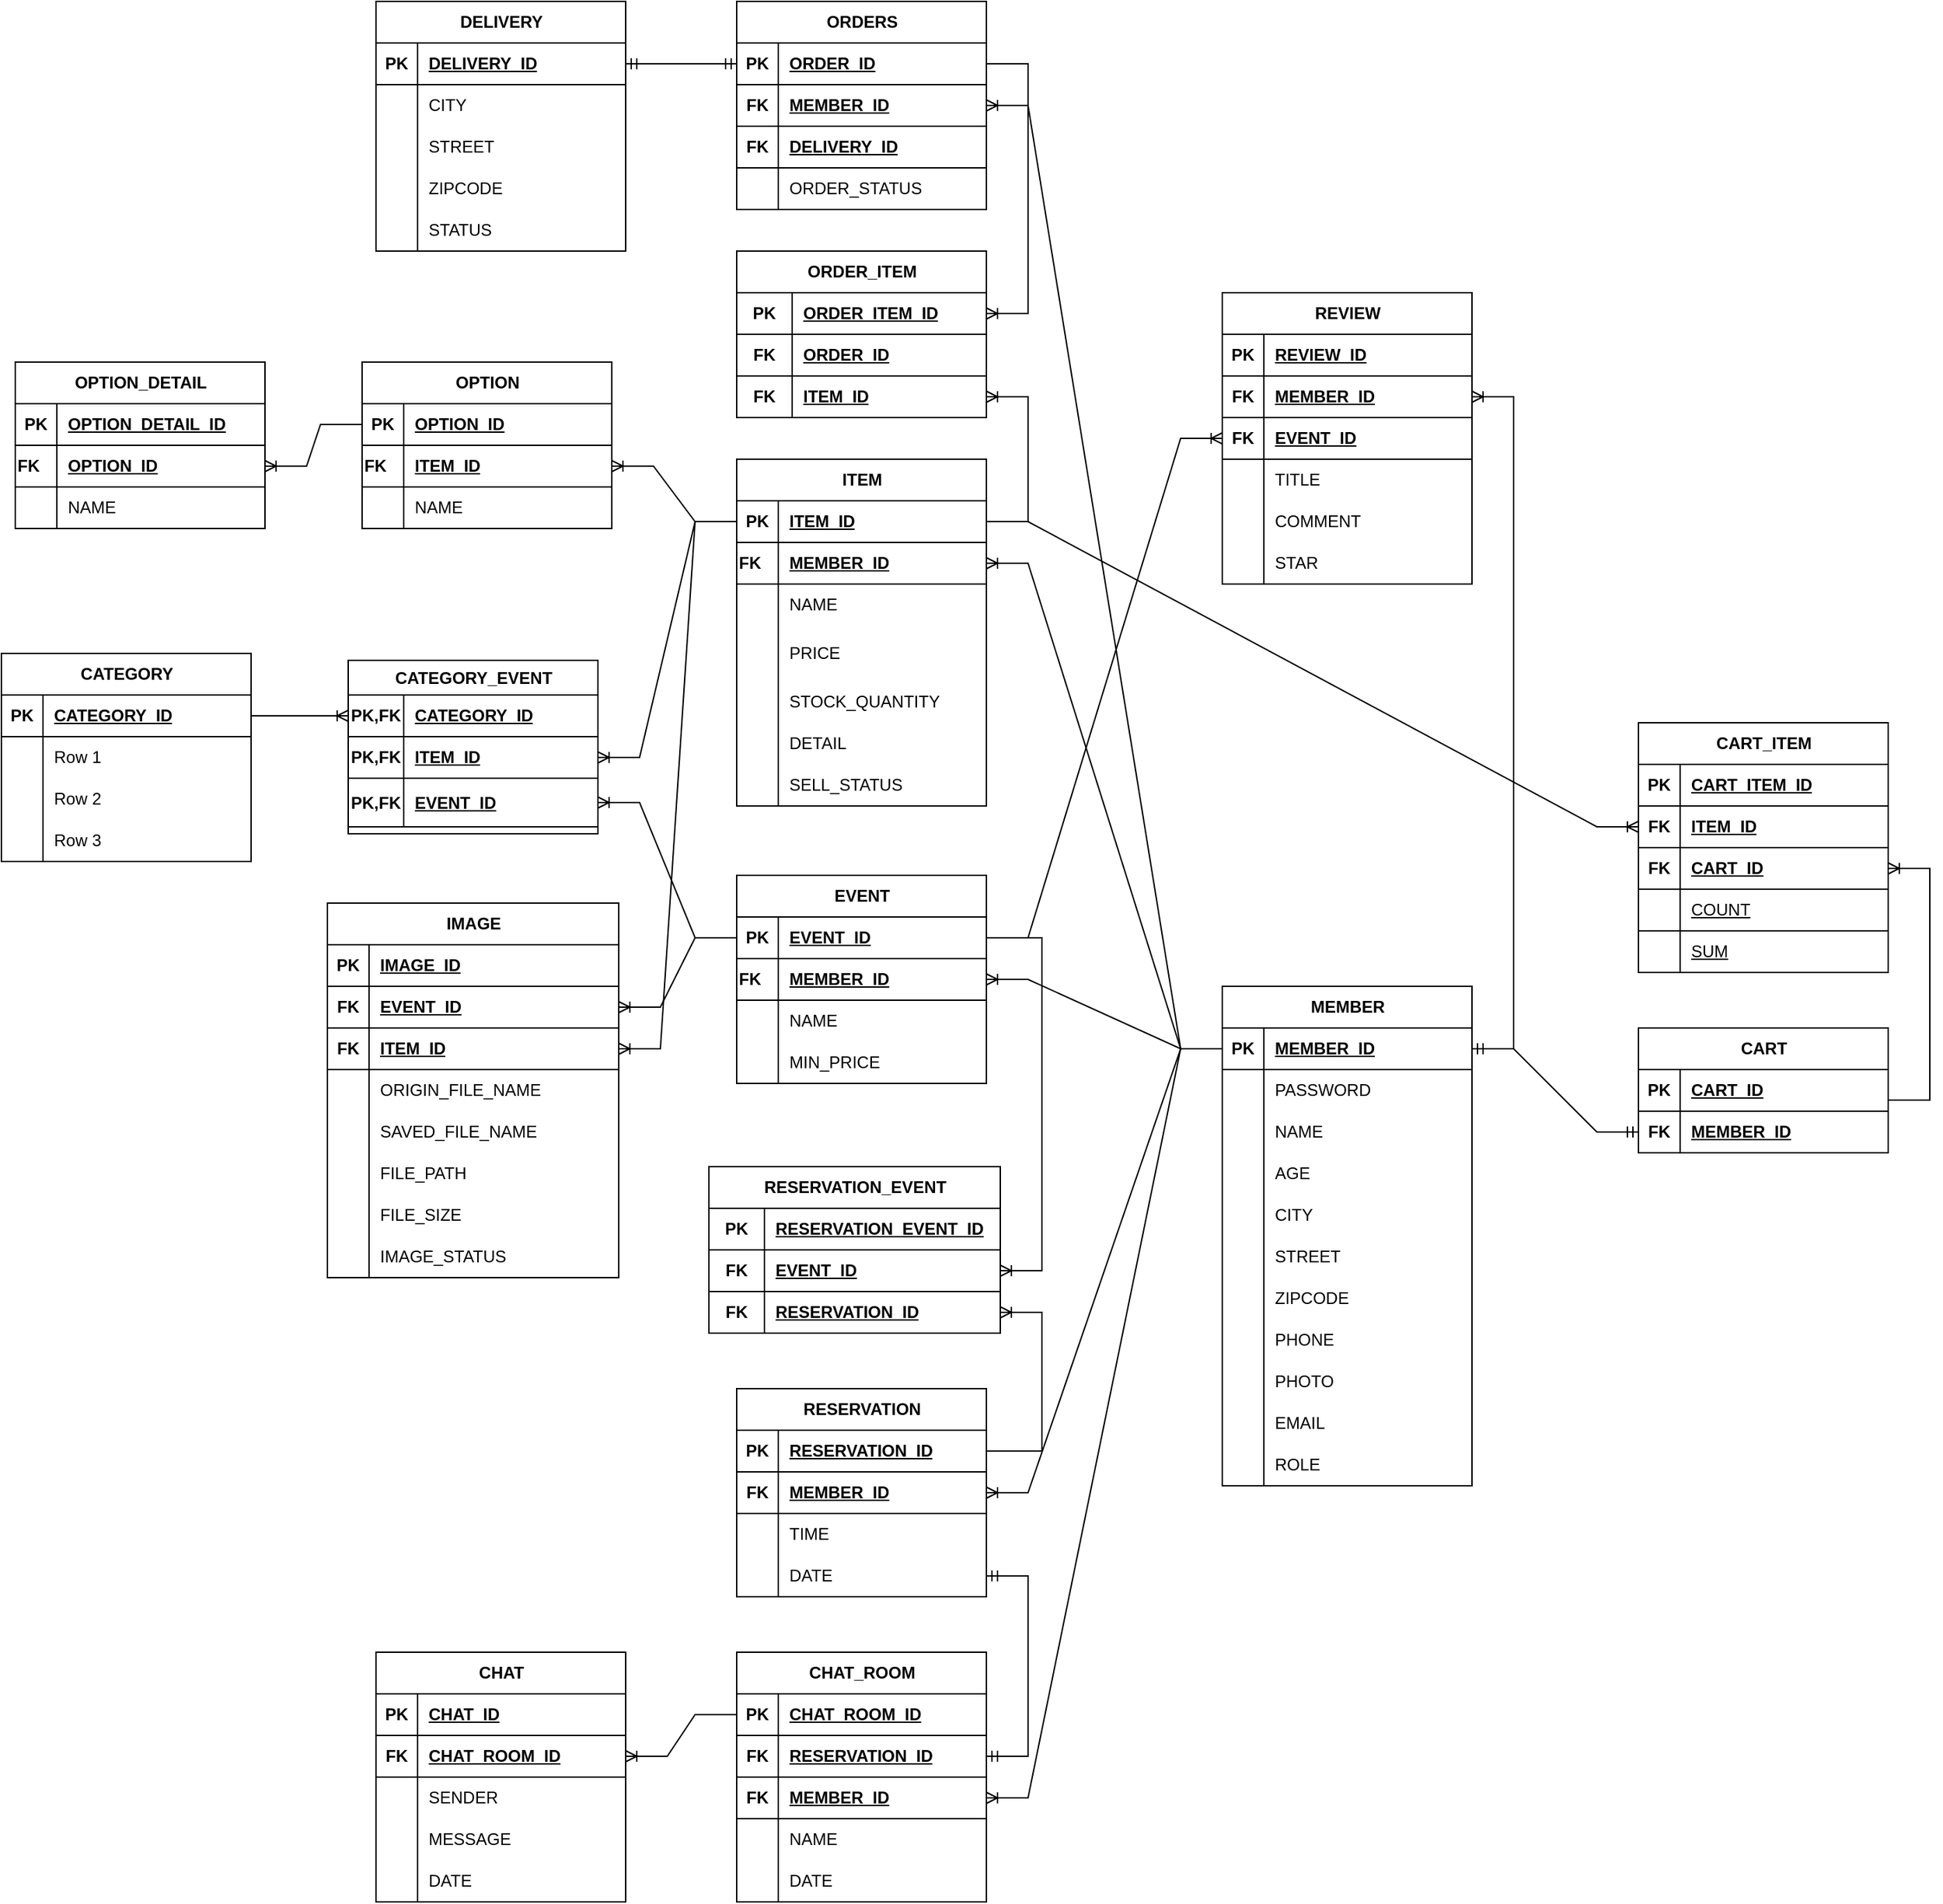 <mxfile version="22.1.7" type="github">
  <diagram id="R2lEEEUBdFMjLlhIrx00" name="Page-1">
    <mxGraphModel dx="1900" dy="1642" grid="1" gridSize="10" guides="1" tooltips="1" connect="1" arrows="1" fold="1" page="1" pageScale="1" pageWidth="850" pageHeight="1100" math="0" shadow="0" extFonts="Permanent Marker^https://fonts.googleapis.com/css?family=Permanent+Marker">
      <root>
        <mxCell id="0" />
        <mxCell id="1" parent="0" />
        <mxCell id="ffY5cmqOXHnBq25n8feg-14" value="EVENT" style="shape=table;startSize=30;container=1;collapsible=1;childLayout=tableLayout;fixedRows=1;rowLines=0;fontStyle=1;align=center;resizeLast=1;html=1;" parent="1" vertex="1">
          <mxGeometry x="350" y="440" width="180" height="150" as="geometry" />
        </mxCell>
        <mxCell id="2kU_KkUbUy7ICBghfI6l-78" value="" style="shape=tableRow;horizontal=0;startSize=0;swimlaneHead=0;swimlaneBody=0;fillColor=none;collapsible=0;dropTarget=0;points=[[0,0.5],[1,0.5]];portConstraint=eastwest;top=0;left=0;right=0;bottom=1;" parent="ffY5cmqOXHnBq25n8feg-14" vertex="1">
          <mxGeometry y="30" width="180" height="30" as="geometry" />
        </mxCell>
        <mxCell id="2kU_KkUbUy7ICBghfI6l-79" value="PK" style="shape=partialRectangle;connectable=0;fillColor=none;top=0;left=0;bottom=0;right=0;fontStyle=1;overflow=hidden;whiteSpace=wrap;html=1;" parent="2kU_KkUbUy7ICBghfI6l-78" vertex="1">
          <mxGeometry width="30" height="30" as="geometry">
            <mxRectangle width="30" height="30" as="alternateBounds" />
          </mxGeometry>
        </mxCell>
        <mxCell id="2kU_KkUbUy7ICBghfI6l-80" value="EVENT_ID" style="shape=partialRectangle;connectable=0;fillColor=none;top=0;left=0;bottom=0;right=0;align=left;spacingLeft=6;fontStyle=5;overflow=hidden;whiteSpace=wrap;html=1;" parent="2kU_KkUbUy7ICBghfI6l-78" vertex="1">
          <mxGeometry x="30" width="150" height="30" as="geometry">
            <mxRectangle width="150" height="30" as="alternateBounds" />
          </mxGeometry>
        </mxCell>
        <mxCell id="ffY5cmqOXHnBq25n8feg-15" value="" style="shape=tableRow;horizontal=0;startSize=0;swimlaneHead=0;swimlaneBody=0;fillColor=none;collapsible=0;dropTarget=0;points=[[0,0.5],[1,0.5]];portConstraint=eastwest;top=0;left=0;right=0;bottom=1;" parent="ffY5cmqOXHnBq25n8feg-14" vertex="1">
          <mxGeometry y="60" width="180" height="30" as="geometry" />
        </mxCell>
        <mxCell id="ffY5cmqOXHnBq25n8feg-16" value="FK&lt;span style=&quot;white-space: pre;&quot;&gt;&#x9;&lt;/span&gt;" style="shape=partialRectangle;connectable=0;fillColor=none;top=0;left=0;bottom=0;right=0;fontStyle=1;overflow=hidden;whiteSpace=wrap;html=1;" parent="ffY5cmqOXHnBq25n8feg-15" vertex="1">
          <mxGeometry width="30" height="30" as="geometry">
            <mxRectangle width="30" height="30" as="alternateBounds" />
          </mxGeometry>
        </mxCell>
        <mxCell id="ffY5cmqOXHnBq25n8feg-17" value="MEMBER_ID" style="shape=partialRectangle;connectable=0;fillColor=none;top=0;left=0;bottom=0;right=0;align=left;spacingLeft=6;fontStyle=5;overflow=hidden;whiteSpace=wrap;html=1;" parent="ffY5cmqOXHnBq25n8feg-15" vertex="1">
          <mxGeometry x="30" width="150" height="30" as="geometry">
            <mxRectangle width="150" height="30" as="alternateBounds" />
          </mxGeometry>
        </mxCell>
        <mxCell id="ffY5cmqOXHnBq25n8feg-18" value="" style="shape=tableRow;horizontal=0;startSize=0;swimlaneHead=0;swimlaneBody=0;fillColor=none;collapsible=0;dropTarget=0;points=[[0,0.5],[1,0.5]];portConstraint=eastwest;top=0;left=0;right=0;bottom=0;" parent="ffY5cmqOXHnBq25n8feg-14" vertex="1">
          <mxGeometry y="90" width="180" height="30" as="geometry" />
        </mxCell>
        <mxCell id="ffY5cmqOXHnBq25n8feg-19" value="" style="shape=partialRectangle;connectable=0;fillColor=none;top=0;left=0;bottom=0;right=0;editable=1;overflow=hidden;whiteSpace=wrap;html=1;" parent="ffY5cmqOXHnBq25n8feg-18" vertex="1">
          <mxGeometry width="30" height="30" as="geometry">
            <mxRectangle width="30" height="30" as="alternateBounds" />
          </mxGeometry>
        </mxCell>
        <mxCell id="ffY5cmqOXHnBq25n8feg-20" value="NAME" style="shape=partialRectangle;connectable=0;fillColor=none;top=0;left=0;bottom=0;right=0;align=left;spacingLeft=6;overflow=hidden;whiteSpace=wrap;html=1;" parent="ffY5cmqOXHnBq25n8feg-18" vertex="1">
          <mxGeometry x="30" width="150" height="30" as="geometry">
            <mxRectangle width="150" height="30" as="alternateBounds" />
          </mxGeometry>
        </mxCell>
        <mxCell id="ffY5cmqOXHnBq25n8feg-21" value="" style="shape=tableRow;horizontal=0;startSize=0;swimlaneHead=0;swimlaneBody=0;fillColor=none;collapsible=0;dropTarget=0;points=[[0,0.5],[1,0.5]];portConstraint=eastwest;top=0;left=0;right=0;bottom=0;" parent="ffY5cmqOXHnBq25n8feg-14" vertex="1">
          <mxGeometry y="120" width="180" height="30" as="geometry" />
        </mxCell>
        <mxCell id="ffY5cmqOXHnBq25n8feg-22" value="" style="shape=partialRectangle;connectable=0;fillColor=none;top=0;left=0;bottom=0;right=0;editable=1;overflow=hidden;whiteSpace=wrap;html=1;" parent="ffY5cmqOXHnBq25n8feg-21" vertex="1">
          <mxGeometry width="30" height="30" as="geometry">
            <mxRectangle width="30" height="30" as="alternateBounds" />
          </mxGeometry>
        </mxCell>
        <mxCell id="ffY5cmqOXHnBq25n8feg-23" value="MIN_PRICE" style="shape=partialRectangle;connectable=0;fillColor=none;top=0;left=0;bottom=0;right=0;align=left;spacingLeft=6;overflow=hidden;whiteSpace=wrap;html=1;" parent="ffY5cmqOXHnBq25n8feg-21" vertex="1">
          <mxGeometry x="30" width="150" height="30" as="geometry">
            <mxRectangle width="150" height="30" as="alternateBounds" />
          </mxGeometry>
        </mxCell>
        <mxCell id="ffY5cmqOXHnBq25n8feg-40" value="ORDERS" style="shape=table;startSize=30;container=1;collapsible=1;childLayout=tableLayout;fixedRows=1;rowLines=0;fontStyle=1;align=center;resizeLast=1;html=1;" parent="1" vertex="1">
          <mxGeometry x="350" y="-190" width="180" height="150" as="geometry" />
        </mxCell>
        <mxCell id="2kU_KkUbUy7ICBghfI6l-50" value="" style="shape=tableRow;horizontal=0;startSize=0;swimlaneHead=0;swimlaneBody=0;fillColor=none;collapsible=0;dropTarget=0;points=[[0,0.5],[1,0.5]];portConstraint=eastwest;top=0;left=0;right=0;bottom=1;" parent="ffY5cmqOXHnBq25n8feg-40" vertex="1">
          <mxGeometry y="30" width="180" height="30" as="geometry" />
        </mxCell>
        <mxCell id="2kU_KkUbUy7ICBghfI6l-51" value="PK" style="shape=partialRectangle;connectable=0;fillColor=none;top=0;left=0;bottom=0;right=0;fontStyle=1;overflow=hidden;whiteSpace=wrap;html=1;" parent="2kU_KkUbUy7ICBghfI6l-50" vertex="1">
          <mxGeometry width="30" height="30" as="geometry">
            <mxRectangle width="30" height="30" as="alternateBounds" />
          </mxGeometry>
        </mxCell>
        <mxCell id="2kU_KkUbUy7ICBghfI6l-52" value="ORDER_ID" style="shape=partialRectangle;connectable=0;fillColor=none;top=0;left=0;bottom=0;right=0;align=left;spacingLeft=6;fontStyle=5;overflow=hidden;whiteSpace=wrap;html=1;" parent="2kU_KkUbUy7ICBghfI6l-50" vertex="1">
          <mxGeometry x="30" width="150" height="30" as="geometry">
            <mxRectangle width="150" height="30" as="alternateBounds" />
          </mxGeometry>
        </mxCell>
        <mxCell id="ffY5cmqOXHnBq25n8feg-41" value="" style="shape=tableRow;horizontal=0;startSize=0;swimlaneHead=0;swimlaneBody=0;fillColor=none;collapsible=0;dropTarget=0;points=[[0,0.5],[1,0.5]];portConstraint=eastwest;top=0;left=0;right=0;bottom=1;" parent="ffY5cmqOXHnBq25n8feg-40" vertex="1">
          <mxGeometry y="60" width="180" height="30" as="geometry" />
        </mxCell>
        <mxCell id="ffY5cmqOXHnBq25n8feg-42" value="FK" style="shape=partialRectangle;connectable=0;fillColor=none;top=0;left=0;bottom=0;right=0;fontStyle=1;overflow=hidden;whiteSpace=wrap;html=1;" parent="ffY5cmqOXHnBq25n8feg-41" vertex="1">
          <mxGeometry width="30" height="30" as="geometry">
            <mxRectangle width="30" height="30" as="alternateBounds" />
          </mxGeometry>
        </mxCell>
        <mxCell id="ffY5cmqOXHnBq25n8feg-43" value="MEMBER_ID" style="shape=partialRectangle;connectable=0;fillColor=none;top=0;left=0;bottom=0;right=0;align=left;spacingLeft=6;fontStyle=5;overflow=hidden;whiteSpace=wrap;html=1;" parent="ffY5cmqOXHnBq25n8feg-41" vertex="1">
          <mxGeometry x="30" width="150" height="30" as="geometry">
            <mxRectangle width="150" height="30" as="alternateBounds" />
          </mxGeometry>
        </mxCell>
        <mxCell id="Gy9bOmcYVgm4KKI57Yt8-179" value="" style="shape=tableRow;horizontal=0;startSize=0;swimlaneHead=0;swimlaneBody=0;fillColor=none;collapsible=0;dropTarget=0;points=[[0,0.5],[1,0.5]];portConstraint=eastwest;top=0;left=0;right=0;bottom=1;" parent="ffY5cmqOXHnBq25n8feg-40" vertex="1">
          <mxGeometry y="90" width="180" height="30" as="geometry" />
        </mxCell>
        <mxCell id="Gy9bOmcYVgm4KKI57Yt8-180" value="FK" style="shape=partialRectangle;connectable=0;fillColor=none;top=0;left=0;bottom=0;right=0;fontStyle=1;overflow=hidden;whiteSpace=wrap;html=1;" parent="Gy9bOmcYVgm4KKI57Yt8-179" vertex="1">
          <mxGeometry width="30" height="30" as="geometry">
            <mxRectangle width="30" height="30" as="alternateBounds" />
          </mxGeometry>
        </mxCell>
        <mxCell id="Gy9bOmcYVgm4KKI57Yt8-181" value="DELIVERY_ID" style="shape=partialRectangle;connectable=0;fillColor=none;top=0;left=0;bottom=0;right=0;align=left;spacingLeft=6;fontStyle=5;overflow=hidden;whiteSpace=wrap;html=1;" parent="Gy9bOmcYVgm4KKI57Yt8-179" vertex="1">
          <mxGeometry x="30" width="150" height="30" as="geometry">
            <mxRectangle width="150" height="30" as="alternateBounds" />
          </mxGeometry>
        </mxCell>
        <mxCell id="ffY5cmqOXHnBq25n8feg-44" value="" style="shape=tableRow;horizontal=0;startSize=0;swimlaneHead=0;swimlaneBody=0;fillColor=none;collapsible=0;dropTarget=0;points=[[0,0.5],[1,0.5]];portConstraint=eastwest;top=0;left=0;right=0;bottom=0;" parent="ffY5cmqOXHnBq25n8feg-40" vertex="1">
          <mxGeometry y="120" width="180" height="30" as="geometry" />
        </mxCell>
        <mxCell id="ffY5cmqOXHnBq25n8feg-45" value="" style="shape=partialRectangle;connectable=0;fillColor=none;top=0;left=0;bottom=0;right=0;editable=1;overflow=hidden;whiteSpace=wrap;html=1;" parent="ffY5cmqOXHnBq25n8feg-44" vertex="1">
          <mxGeometry width="30" height="30" as="geometry">
            <mxRectangle width="30" height="30" as="alternateBounds" />
          </mxGeometry>
        </mxCell>
        <mxCell id="ffY5cmqOXHnBq25n8feg-46" value="ORDER_STATUS" style="shape=partialRectangle;connectable=0;fillColor=none;top=0;left=0;bottom=0;right=0;align=left;spacingLeft=6;overflow=hidden;whiteSpace=wrap;html=1;" parent="ffY5cmqOXHnBq25n8feg-44" vertex="1">
          <mxGeometry x="30" width="150" height="30" as="geometry">
            <mxRectangle width="150" height="30" as="alternateBounds" />
          </mxGeometry>
        </mxCell>
        <mxCell id="ffY5cmqOXHnBq25n8feg-53" value="REVIEW" style="shape=table;startSize=30;container=1;collapsible=1;childLayout=tableLayout;fixedRows=1;rowLines=0;fontStyle=1;align=center;resizeLast=1;html=1;" parent="1" vertex="1">
          <mxGeometry x="700" y="20" width="180" height="210" as="geometry" />
        </mxCell>
        <mxCell id="2kU_KkUbUy7ICBghfI6l-56" value="" style="shape=tableRow;horizontal=0;startSize=0;swimlaneHead=0;swimlaneBody=0;fillColor=none;collapsible=0;dropTarget=0;points=[[0,0.5],[1,0.5]];portConstraint=eastwest;top=0;left=0;right=0;bottom=1;" parent="ffY5cmqOXHnBq25n8feg-53" vertex="1">
          <mxGeometry y="30" width="180" height="30" as="geometry" />
        </mxCell>
        <mxCell id="2kU_KkUbUy7ICBghfI6l-57" value="PK" style="shape=partialRectangle;connectable=0;fillColor=none;top=0;left=0;bottom=0;right=0;fontStyle=1;overflow=hidden;whiteSpace=wrap;html=1;" parent="2kU_KkUbUy7ICBghfI6l-56" vertex="1">
          <mxGeometry width="30" height="30" as="geometry">
            <mxRectangle width="30" height="30" as="alternateBounds" />
          </mxGeometry>
        </mxCell>
        <mxCell id="2kU_KkUbUy7ICBghfI6l-58" value="REVIEW_ID" style="shape=partialRectangle;connectable=0;fillColor=none;top=0;left=0;bottom=0;right=0;align=left;spacingLeft=6;fontStyle=5;overflow=hidden;whiteSpace=wrap;html=1;" parent="2kU_KkUbUy7ICBghfI6l-56" vertex="1">
          <mxGeometry x="30" width="150" height="30" as="geometry">
            <mxRectangle width="150" height="30" as="alternateBounds" />
          </mxGeometry>
        </mxCell>
        <mxCell id="2kU_KkUbUy7ICBghfI6l-59" value="" style="shape=tableRow;horizontal=0;startSize=0;swimlaneHead=0;swimlaneBody=0;fillColor=none;collapsible=0;dropTarget=0;points=[[0,0.5],[1,0.5]];portConstraint=eastwest;top=0;left=0;right=0;bottom=1;" parent="ffY5cmqOXHnBq25n8feg-53" vertex="1">
          <mxGeometry y="60" width="180" height="30" as="geometry" />
        </mxCell>
        <mxCell id="2kU_KkUbUy7ICBghfI6l-60" value="FK" style="shape=partialRectangle;connectable=0;fillColor=none;top=0;left=0;bottom=0;right=0;fontStyle=1;overflow=hidden;whiteSpace=wrap;html=1;" parent="2kU_KkUbUy7ICBghfI6l-59" vertex="1">
          <mxGeometry width="30" height="30" as="geometry">
            <mxRectangle width="30" height="30" as="alternateBounds" />
          </mxGeometry>
        </mxCell>
        <mxCell id="2kU_KkUbUy7ICBghfI6l-61" value="MEMBER_ID" style="shape=partialRectangle;connectable=0;fillColor=none;top=0;left=0;bottom=0;right=0;align=left;spacingLeft=6;fontStyle=5;overflow=hidden;whiteSpace=wrap;html=1;" parent="2kU_KkUbUy7ICBghfI6l-59" vertex="1">
          <mxGeometry x="30" width="150" height="30" as="geometry">
            <mxRectangle width="150" height="30" as="alternateBounds" />
          </mxGeometry>
        </mxCell>
        <mxCell id="ffY5cmqOXHnBq25n8feg-54" value="" style="shape=tableRow;horizontal=0;startSize=0;swimlaneHead=0;swimlaneBody=0;fillColor=none;collapsible=0;dropTarget=0;points=[[0,0.5],[1,0.5]];portConstraint=eastwest;top=0;left=0;right=0;bottom=1;" parent="ffY5cmqOXHnBq25n8feg-53" vertex="1">
          <mxGeometry y="90" width="180" height="30" as="geometry" />
        </mxCell>
        <mxCell id="ffY5cmqOXHnBq25n8feg-55" value="FK" style="shape=partialRectangle;connectable=0;fillColor=none;top=0;left=0;bottom=0;right=0;fontStyle=1;overflow=hidden;whiteSpace=wrap;html=1;" parent="ffY5cmqOXHnBq25n8feg-54" vertex="1">
          <mxGeometry width="30" height="30" as="geometry">
            <mxRectangle width="30" height="30" as="alternateBounds" />
          </mxGeometry>
        </mxCell>
        <mxCell id="ffY5cmqOXHnBq25n8feg-56" value="EVENT_ID" style="shape=partialRectangle;connectable=0;fillColor=none;top=0;left=0;bottom=0;right=0;align=left;spacingLeft=6;fontStyle=5;overflow=hidden;whiteSpace=wrap;html=1;" parent="ffY5cmqOXHnBq25n8feg-54" vertex="1">
          <mxGeometry x="30" width="150" height="30" as="geometry">
            <mxRectangle width="150" height="30" as="alternateBounds" />
          </mxGeometry>
        </mxCell>
        <mxCell id="ffY5cmqOXHnBq25n8feg-57" value="" style="shape=tableRow;horizontal=0;startSize=0;swimlaneHead=0;swimlaneBody=0;fillColor=none;collapsible=0;dropTarget=0;points=[[0,0.5],[1,0.5]];portConstraint=eastwest;top=0;left=0;right=0;bottom=0;" parent="ffY5cmqOXHnBq25n8feg-53" vertex="1">
          <mxGeometry y="120" width="180" height="30" as="geometry" />
        </mxCell>
        <mxCell id="ffY5cmqOXHnBq25n8feg-58" value="" style="shape=partialRectangle;connectable=0;fillColor=none;top=0;left=0;bottom=0;right=0;editable=1;overflow=hidden;whiteSpace=wrap;html=1;" parent="ffY5cmqOXHnBq25n8feg-57" vertex="1">
          <mxGeometry width="30" height="30" as="geometry">
            <mxRectangle width="30" height="30" as="alternateBounds" />
          </mxGeometry>
        </mxCell>
        <mxCell id="ffY5cmqOXHnBq25n8feg-59" value="TITLE" style="shape=partialRectangle;connectable=0;fillColor=none;top=0;left=0;bottom=0;right=0;align=left;spacingLeft=6;overflow=hidden;whiteSpace=wrap;html=1;" parent="ffY5cmqOXHnBq25n8feg-57" vertex="1">
          <mxGeometry x="30" width="150" height="30" as="geometry">
            <mxRectangle width="150" height="30" as="alternateBounds" />
          </mxGeometry>
        </mxCell>
        <mxCell id="2kU_KkUbUy7ICBghfI6l-62" value="" style="shape=tableRow;horizontal=0;startSize=0;swimlaneHead=0;swimlaneBody=0;fillColor=none;collapsible=0;dropTarget=0;points=[[0,0.5],[1,0.5]];portConstraint=eastwest;top=0;left=0;right=0;bottom=0;" parent="ffY5cmqOXHnBq25n8feg-53" vertex="1">
          <mxGeometry y="150" width="180" height="30" as="geometry" />
        </mxCell>
        <mxCell id="2kU_KkUbUy7ICBghfI6l-63" value="" style="shape=partialRectangle;connectable=0;fillColor=none;top=0;left=0;bottom=0;right=0;editable=1;overflow=hidden;whiteSpace=wrap;html=1;" parent="2kU_KkUbUy7ICBghfI6l-62" vertex="1">
          <mxGeometry width="30" height="30" as="geometry">
            <mxRectangle width="30" height="30" as="alternateBounds" />
          </mxGeometry>
        </mxCell>
        <mxCell id="2kU_KkUbUy7ICBghfI6l-64" value="COMMENT" style="shape=partialRectangle;connectable=0;fillColor=none;top=0;left=0;bottom=0;right=0;align=left;spacingLeft=6;overflow=hidden;whiteSpace=wrap;html=1;" parent="2kU_KkUbUy7ICBghfI6l-62" vertex="1">
          <mxGeometry x="30" width="150" height="30" as="geometry">
            <mxRectangle width="150" height="30" as="alternateBounds" />
          </mxGeometry>
        </mxCell>
        <mxCell id="Gy9bOmcYVgm4KKI57Yt8-13" value="" style="shape=tableRow;horizontal=0;startSize=0;swimlaneHead=0;swimlaneBody=0;fillColor=none;collapsible=0;dropTarget=0;points=[[0,0.5],[1,0.5]];portConstraint=eastwest;top=0;left=0;right=0;bottom=0;" parent="ffY5cmqOXHnBq25n8feg-53" vertex="1">
          <mxGeometry y="180" width="180" height="30" as="geometry" />
        </mxCell>
        <mxCell id="Gy9bOmcYVgm4KKI57Yt8-14" value="" style="shape=partialRectangle;connectable=0;fillColor=none;top=0;left=0;bottom=0;right=0;editable=1;overflow=hidden;whiteSpace=wrap;html=1;" parent="Gy9bOmcYVgm4KKI57Yt8-13" vertex="1">
          <mxGeometry width="30" height="30" as="geometry">
            <mxRectangle width="30" height="30" as="alternateBounds" />
          </mxGeometry>
        </mxCell>
        <mxCell id="Gy9bOmcYVgm4KKI57Yt8-15" value="STAR" style="shape=partialRectangle;connectable=0;fillColor=none;top=0;left=0;bottom=0;right=0;align=left;spacingLeft=6;overflow=hidden;whiteSpace=wrap;html=1;" parent="Gy9bOmcYVgm4KKI57Yt8-13" vertex="1">
          <mxGeometry x="30" width="150" height="30" as="geometry">
            <mxRectangle width="150" height="30" as="alternateBounds" />
          </mxGeometry>
        </mxCell>
        <mxCell id="2kU_KkUbUy7ICBghfI6l-1" value="" style="edgeStyle=entityRelationEdgeStyle;fontSize=12;html=1;endArrow=ERoneToMany;rounded=0;" parent="1" source="ffY5cmqOXHnBq25n8feg-2" target="ffY5cmqOXHnBq25n8feg-15" edge="1">
          <mxGeometry width="100" height="100" relative="1" as="geometry">
            <mxPoint x="220" y="520" as="sourcePoint" />
            <mxPoint x="360" y="480" as="targetPoint" />
          </mxGeometry>
        </mxCell>
        <mxCell id="2kU_KkUbUy7ICBghfI6l-3" value="ORDER_ITEM" style="shape=table;startSize=30;container=1;collapsible=1;childLayout=tableLayout;fixedRows=1;rowLines=0;fontStyle=1;align=center;resizeLast=1;html=1;" parent="1" vertex="1">
          <mxGeometry x="350" y="-10" width="180" height="120" as="geometry" />
        </mxCell>
        <mxCell id="2kU_KkUbUy7ICBghfI6l-71" value="" style="shape=tableRow;horizontal=0;startSize=0;swimlaneHead=0;swimlaneBody=0;fillColor=none;collapsible=0;dropTarget=0;points=[[0,0.5],[1,0.5]];portConstraint=eastwest;top=0;left=0;right=0;bottom=1;" parent="2kU_KkUbUy7ICBghfI6l-3" vertex="1">
          <mxGeometry y="30" width="180" height="30" as="geometry" />
        </mxCell>
        <mxCell id="2kU_KkUbUy7ICBghfI6l-72" value="PK" style="shape=partialRectangle;connectable=0;fillColor=none;top=0;left=0;bottom=0;right=0;fontStyle=1;overflow=hidden;whiteSpace=wrap;html=1;" parent="2kU_KkUbUy7ICBghfI6l-71" vertex="1">
          <mxGeometry width="40" height="30" as="geometry">
            <mxRectangle width="40" height="30" as="alternateBounds" />
          </mxGeometry>
        </mxCell>
        <mxCell id="2kU_KkUbUy7ICBghfI6l-73" value="ORDER_ITEM_ID" style="shape=partialRectangle;connectable=0;fillColor=none;top=0;left=0;bottom=0;right=0;align=left;spacingLeft=6;fontStyle=5;overflow=hidden;whiteSpace=wrap;html=1;" parent="2kU_KkUbUy7ICBghfI6l-71" vertex="1">
          <mxGeometry x="40" width="140" height="30" as="geometry">
            <mxRectangle width="140" height="30" as="alternateBounds" />
          </mxGeometry>
        </mxCell>
        <mxCell id="VQmBLSXWQVt9NvRj7MFm-47" value="" style="shape=tableRow;horizontal=0;startSize=0;swimlaneHead=0;swimlaneBody=0;fillColor=none;collapsible=0;dropTarget=0;points=[[0,0.5],[1,0.5]];portConstraint=eastwest;top=0;left=0;right=0;bottom=1;" parent="2kU_KkUbUy7ICBghfI6l-3" vertex="1">
          <mxGeometry y="60" width="180" height="30" as="geometry" />
        </mxCell>
        <mxCell id="VQmBLSXWQVt9NvRj7MFm-48" value="FK" style="shape=partialRectangle;connectable=0;fillColor=none;top=0;left=0;bottom=0;right=0;fontStyle=1;overflow=hidden;whiteSpace=wrap;html=1;" parent="VQmBLSXWQVt9NvRj7MFm-47" vertex="1">
          <mxGeometry width="40" height="30" as="geometry">
            <mxRectangle width="40" height="30" as="alternateBounds" />
          </mxGeometry>
        </mxCell>
        <mxCell id="VQmBLSXWQVt9NvRj7MFm-49" value="ORDER_ID" style="shape=partialRectangle;connectable=0;fillColor=none;top=0;left=0;bottom=0;right=0;align=left;spacingLeft=6;fontStyle=5;overflow=hidden;whiteSpace=wrap;html=1;" parent="VQmBLSXWQVt9NvRj7MFm-47" vertex="1">
          <mxGeometry x="40" width="140" height="30" as="geometry">
            <mxRectangle width="140" height="30" as="alternateBounds" />
          </mxGeometry>
        </mxCell>
        <mxCell id="2kU_KkUbUy7ICBghfI6l-4" value="" style="shape=tableRow;horizontal=0;startSize=0;swimlaneHead=0;swimlaneBody=0;fillColor=none;collapsible=0;dropTarget=0;points=[[0,0.5],[1,0.5]];portConstraint=eastwest;top=0;left=0;right=0;bottom=1;" parent="2kU_KkUbUy7ICBghfI6l-3" vertex="1">
          <mxGeometry y="90" width="180" height="30" as="geometry" />
        </mxCell>
        <mxCell id="2kU_KkUbUy7ICBghfI6l-5" value="FK" style="shape=partialRectangle;connectable=0;fillColor=none;top=0;left=0;bottom=0;right=0;fontStyle=1;overflow=hidden;whiteSpace=wrap;html=1;" parent="2kU_KkUbUy7ICBghfI6l-4" vertex="1">
          <mxGeometry width="40" height="30" as="geometry">
            <mxRectangle width="40" height="30" as="alternateBounds" />
          </mxGeometry>
        </mxCell>
        <mxCell id="2kU_KkUbUy7ICBghfI6l-6" value="ITEM_ID" style="shape=partialRectangle;connectable=0;fillColor=none;top=0;left=0;bottom=0;right=0;align=left;spacingLeft=6;fontStyle=5;overflow=hidden;whiteSpace=wrap;html=1;" parent="2kU_KkUbUy7ICBghfI6l-4" vertex="1">
          <mxGeometry x="40" width="140" height="30" as="geometry">
            <mxRectangle width="140" height="30" as="alternateBounds" />
          </mxGeometry>
        </mxCell>
        <mxCell id="2kU_KkUbUy7ICBghfI6l-16" value="RESERVATION" style="shape=table;startSize=30;container=1;collapsible=1;childLayout=tableLayout;fixedRows=1;rowLines=0;fontStyle=1;align=center;resizeLast=1;html=1;" parent="1" vertex="1">
          <mxGeometry x="350" y="810" width="180" height="150" as="geometry" />
        </mxCell>
        <mxCell id="2kU_KkUbUy7ICBghfI6l-84" value="" style="shape=tableRow;horizontal=0;startSize=0;swimlaneHead=0;swimlaneBody=0;fillColor=none;collapsible=0;dropTarget=0;points=[[0,0.5],[1,0.5]];portConstraint=eastwest;top=0;left=0;right=0;bottom=1;" parent="2kU_KkUbUy7ICBghfI6l-16" vertex="1">
          <mxGeometry y="30" width="180" height="30" as="geometry" />
        </mxCell>
        <mxCell id="2kU_KkUbUy7ICBghfI6l-85" value="PK" style="shape=partialRectangle;connectable=0;fillColor=none;top=0;left=0;bottom=0;right=0;fontStyle=1;overflow=hidden;whiteSpace=wrap;html=1;" parent="2kU_KkUbUy7ICBghfI6l-84" vertex="1">
          <mxGeometry width="30" height="30" as="geometry">
            <mxRectangle width="30" height="30" as="alternateBounds" />
          </mxGeometry>
        </mxCell>
        <mxCell id="2kU_KkUbUy7ICBghfI6l-86" value="RESERVATION_ID" style="shape=partialRectangle;connectable=0;fillColor=none;top=0;left=0;bottom=0;right=0;align=left;spacingLeft=6;fontStyle=5;overflow=hidden;whiteSpace=wrap;html=1;" parent="2kU_KkUbUy7ICBghfI6l-84" vertex="1">
          <mxGeometry x="30" width="150" height="30" as="geometry">
            <mxRectangle width="150" height="30" as="alternateBounds" />
          </mxGeometry>
        </mxCell>
        <mxCell id="2kU_KkUbUy7ICBghfI6l-17" value="" style="shape=tableRow;horizontal=0;startSize=0;swimlaneHead=0;swimlaneBody=0;fillColor=none;collapsible=0;dropTarget=0;points=[[0,0.5],[1,0.5]];portConstraint=eastwest;top=0;left=0;right=0;bottom=1;" parent="2kU_KkUbUy7ICBghfI6l-16" vertex="1">
          <mxGeometry y="60" width="180" height="30" as="geometry" />
        </mxCell>
        <mxCell id="2kU_KkUbUy7ICBghfI6l-18" value="FK" style="shape=partialRectangle;connectable=0;fillColor=none;top=0;left=0;bottom=0;right=0;fontStyle=1;overflow=hidden;whiteSpace=wrap;html=1;" parent="2kU_KkUbUy7ICBghfI6l-17" vertex="1">
          <mxGeometry width="30" height="30" as="geometry">
            <mxRectangle width="30" height="30" as="alternateBounds" />
          </mxGeometry>
        </mxCell>
        <mxCell id="2kU_KkUbUy7ICBghfI6l-19" value="MEMBER_ID" style="shape=partialRectangle;connectable=0;fillColor=none;top=0;left=0;bottom=0;right=0;align=left;spacingLeft=6;fontStyle=5;overflow=hidden;whiteSpace=wrap;html=1;" parent="2kU_KkUbUy7ICBghfI6l-17" vertex="1">
          <mxGeometry x="30" width="150" height="30" as="geometry">
            <mxRectangle width="150" height="30" as="alternateBounds" />
          </mxGeometry>
        </mxCell>
        <mxCell id="2kU_KkUbUy7ICBghfI6l-20" value="" style="shape=tableRow;horizontal=0;startSize=0;swimlaneHead=0;swimlaneBody=0;fillColor=none;collapsible=0;dropTarget=0;points=[[0,0.5],[1,0.5]];portConstraint=eastwest;top=0;left=0;right=0;bottom=0;" parent="2kU_KkUbUy7ICBghfI6l-16" vertex="1">
          <mxGeometry y="90" width="180" height="30" as="geometry" />
        </mxCell>
        <mxCell id="2kU_KkUbUy7ICBghfI6l-21" value="" style="shape=partialRectangle;connectable=0;fillColor=none;top=0;left=0;bottom=0;right=0;editable=1;overflow=hidden;whiteSpace=wrap;html=1;" parent="2kU_KkUbUy7ICBghfI6l-20" vertex="1">
          <mxGeometry width="30" height="30" as="geometry">
            <mxRectangle width="30" height="30" as="alternateBounds" />
          </mxGeometry>
        </mxCell>
        <mxCell id="2kU_KkUbUy7ICBghfI6l-22" value="TIME" style="shape=partialRectangle;connectable=0;fillColor=none;top=0;left=0;bottom=0;right=0;align=left;spacingLeft=6;overflow=hidden;whiteSpace=wrap;html=1;" parent="2kU_KkUbUy7ICBghfI6l-20" vertex="1">
          <mxGeometry x="30" width="150" height="30" as="geometry">
            <mxRectangle width="150" height="30" as="alternateBounds" />
          </mxGeometry>
        </mxCell>
        <mxCell id="2kU_KkUbUy7ICBghfI6l-23" value="" style="shape=tableRow;horizontal=0;startSize=0;swimlaneHead=0;swimlaneBody=0;fillColor=none;collapsible=0;dropTarget=0;points=[[0,0.5],[1,0.5]];portConstraint=eastwest;top=0;left=0;right=0;bottom=0;" parent="2kU_KkUbUy7ICBghfI6l-16" vertex="1">
          <mxGeometry y="120" width="180" height="30" as="geometry" />
        </mxCell>
        <mxCell id="2kU_KkUbUy7ICBghfI6l-24" value="" style="shape=partialRectangle;connectable=0;fillColor=none;top=0;left=0;bottom=0;right=0;editable=1;overflow=hidden;whiteSpace=wrap;html=1;" parent="2kU_KkUbUy7ICBghfI6l-23" vertex="1">
          <mxGeometry width="30" height="30" as="geometry">
            <mxRectangle width="30" height="30" as="alternateBounds" />
          </mxGeometry>
        </mxCell>
        <mxCell id="2kU_KkUbUy7ICBghfI6l-25" value="DATE" style="shape=partialRectangle;connectable=0;fillColor=none;top=0;left=0;bottom=0;right=0;align=left;spacingLeft=6;overflow=hidden;whiteSpace=wrap;html=1;" parent="2kU_KkUbUy7ICBghfI6l-23" vertex="1">
          <mxGeometry x="30" width="150" height="30" as="geometry">
            <mxRectangle width="150" height="30" as="alternateBounds" />
          </mxGeometry>
        </mxCell>
        <mxCell id="2kU_KkUbUy7ICBghfI6l-29" value="" style="edgeStyle=entityRelationEdgeStyle;fontSize=12;html=1;endArrow=ERoneToMany;rounded=0;" parent="1" source="Gy9bOmcYVgm4KKI57Yt8-94" target="2kU_KkUbUy7ICBghfI6l-4" edge="1">
          <mxGeometry width="100" height="100" relative="1" as="geometry">
            <mxPoint x="540" y="430" as="sourcePoint" />
            <mxPoint x="470" y="340" as="targetPoint" />
          </mxGeometry>
        </mxCell>
        <mxCell id="2kU_KkUbUy7ICBghfI6l-32" value="" style="edgeStyle=entityRelationEdgeStyle;fontSize=12;html=1;endArrow=ERoneToMany;rounded=0;exitX=0;exitY=0.5;exitDx=0;exitDy=0;" parent="1" source="ffY5cmqOXHnBq25n8feg-2" target="ffY5cmqOXHnBq25n8feg-41" edge="1">
          <mxGeometry width="100" height="100" relative="1" as="geometry">
            <mxPoint x="370" y="340" as="sourcePoint" />
            <mxPoint x="470" y="240" as="targetPoint" />
          </mxGeometry>
        </mxCell>
        <mxCell id="2kU_KkUbUy7ICBghfI6l-33" value="RESERVATION_EVENT" style="shape=table;startSize=30;container=1;collapsible=1;childLayout=tableLayout;fixedRows=1;rowLines=0;fontStyle=1;align=center;resizeLast=1;html=1;" parent="1" vertex="1">
          <mxGeometry x="330" y="650" width="210" height="120" as="geometry" />
        </mxCell>
        <mxCell id="2kU_KkUbUy7ICBghfI6l-81" value="" style="shape=tableRow;horizontal=0;startSize=0;swimlaneHead=0;swimlaneBody=0;fillColor=none;collapsible=0;dropTarget=0;points=[[0,0.5],[1,0.5]];portConstraint=eastwest;top=0;left=0;right=0;bottom=1;" parent="2kU_KkUbUy7ICBghfI6l-33" vertex="1">
          <mxGeometry y="30" width="210" height="30" as="geometry" />
        </mxCell>
        <mxCell id="2kU_KkUbUy7ICBghfI6l-82" value="PK" style="shape=partialRectangle;connectable=0;fillColor=none;top=0;left=0;bottom=0;right=0;fontStyle=1;overflow=hidden;whiteSpace=wrap;html=1;" parent="2kU_KkUbUy7ICBghfI6l-81" vertex="1">
          <mxGeometry width="40" height="30" as="geometry">
            <mxRectangle width="40" height="30" as="alternateBounds" />
          </mxGeometry>
        </mxCell>
        <mxCell id="2kU_KkUbUy7ICBghfI6l-83" value="RESERVATION_EVENT_ID" style="shape=partialRectangle;connectable=0;fillColor=none;top=0;left=0;bottom=0;right=0;align=left;spacingLeft=6;fontStyle=5;overflow=hidden;whiteSpace=wrap;html=1;" parent="2kU_KkUbUy7ICBghfI6l-81" vertex="1">
          <mxGeometry x="40" width="170" height="30" as="geometry">
            <mxRectangle width="170" height="30" as="alternateBounds" />
          </mxGeometry>
        </mxCell>
        <mxCell id="VQmBLSXWQVt9NvRj7MFm-44" value="" style="shape=tableRow;horizontal=0;startSize=0;swimlaneHead=0;swimlaneBody=0;fillColor=none;collapsible=0;dropTarget=0;points=[[0,0.5],[1,0.5]];portConstraint=eastwest;top=0;left=0;right=0;bottom=1;" parent="2kU_KkUbUy7ICBghfI6l-33" vertex="1">
          <mxGeometry y="60" width="210" height="30" as="geometry" />
        </mxCell>
        <mxCell id="VQmBLSXWQVt9NvRj7MFm-45" value="FK" style="shape=partialRectangle;connectable=0;fillColor=none;top=0;left=0;bottom=0;right=0;fontStyle=1;overflow=hidden;whiteSpace=wrap;html=1;" parent="VQmBLSXWQVt9NvRj7MFm-44" vertex="1">
          <mxGeometry width="40" height="30" as="geometry">
            <mxRectangle width="40" height="30" as="alternateBounds" />
          </mxGeometry>
        </mxCell>
        <mxCell id="VQmBLSXWQVt9NvRj7MFm-46" value="EVENT_ID" style="shape=partialRectangle;connectable=0;fillColor=none;top=0;left=0;bottom=0;right=0;align=left;spacingLeft=6;fontStyle=5;overflow=hidden;whiteSpace=wrap;html=1;" parent="VQmBLSXWQVt9NvRj7MFm-44" vertex="1">
          <mxGeometry x="40" width="170" height="30" as="geometry">
            <mxRectangle width="170" height="30" as="alternateBounds" />
          </mxGeometry>
        </mxCell>
        <mxCell id="2kU_KkUbUy7ICBghfI6l-34" value="" style="shape=tableRow;horizontal=0;startSize=0;swimlaneHead=0;swimlaneBody=0;fillColor=none;collapsible=0;dropTarget=0;points=[[0,0.5],[1,0.5]];portConstraint=eastwest;top=0;left=0;right=0;bottom=1;" parent="2kU_KkUbUy7ICBghfI6l-33" vertex="1">
          <mxGeometry y="90" width="210" height="30" as="geometry" />
        </mxCell>
        <mxCell id="2kU_KkUbUy7ICBghfI6l-35" value="FK" style="shape=partialRectangle;connectable=0;fillColor=none;top=0;left=0;bottom=0;right=0;fontStyle=1;overflow=hidden;whiteSpace=wrap;html=1;" parent="2kU_KkUbUy7ICBghfI6l-34" vertex="1">
          <mxGeometry width="40" height="30" as="geometry">
            <mxRectangle width="40" height="30" as="alternateBounds" />
          </mxGeometry>
        </mxCell>
        <mxCell id="2kU_KkUbUy7ICBghfI6l-36" value="RESERVATION_ID" style="shape=partialRectangle;connectable=0;fillColor=none;top=0;left=0;bottom=0;right=0;align=left;spacingLeft=6;fontStyle=5;overflow=hidden;whiteSpace=wrap;html=1;" parent="2kU_KkUbUy7ICBghfI6l-34" vertex="1">
          <mxGeometry x="40" width="170" height="30" as="geometry">
            <mxRectangle width="170" height="30" as="alternateBounds" />
          </mxGeometry>
        </mxCell>
        <mxCell id="2kU_KkUbUy7ICBghfI6l-46" value="" style="edgeStyle=entityRelationEdgeStyle;fontSize=12;html=1;endArrow=ERoneToMany;rounded=0;" parent="1" source="2kU_KkUbUy7ICBghfI6l-78" target="VQmBLSXWQVt9NvRj7MFm-44" edge="1">
          <mxGeometry width="100" height="100" relative="1" as="geometry">
            <mxPoint x="500" y="810" as="sourcePoint" />
            <mxPoint x="550" y="590" as="targetPoint" />
          </mxGeometry>
        </mxCell>
        <mxCell id="2kU_KkUbUy7ICBghfI6l-48" value="" style="edgeStyle=entityRelationEdgeStyle;fontSize=12;html=1;endArrow=ERoneToMany;rounded=0;" parent="1" source="ffY5cmqOXHnBq25n8feg-2" target="2kU_KkUbUy7ICBghfI6l-17" edge="1">
          <mxGeometry width="100" height="100" relative="1" as="geometry">
            <mxPoint x="230" y="240" as="sourcePoint" />
            <mxPoint x="360" y="115" as="targetPoint" />
          </mxGeometry>
        </mxCell>
        <mxCell id="2kU_KkUbUy7ICBghfI6l-49" value="" style="edgeStyle=entityRelationEdgeStyle;fontSize=12;html=1;endArrow=ERoneToMany;rounded=0;" parent="1" source="ffY5cmqOXHnBq25n8feg-2" target="2kU_KkUbUy7ICBghfI6l-59" edge="1">
          <mxGeometry width="100" height="100" relative="1" as="geometry">
            <mxPoint x="370" y="330" as="sourcePoint" />
            <mxPoint x="470" y="230" as="targetPoint" />
          </mxGeometry>
        </mxCell>
        <mxCell id="2kU_KkUbUy7ICBghfI6l-31" value="" style="edgeStyle=entityRelationEdgeStyle;fontSize=12;html=1;endArrow=ERoneToMany;rounded=0;" parent="1" source="2kU_KkUbUy7ICBghfI6l-50" target="2kU_KkUbUy7ICBghfI6l-71" edge="1">
          <mxGeometry width="100" height="100" relative="1" as="geometry">
            <mxPoint x="200" y="30" as="sourcePoint" />
            <mxPoint x="330" y="320" as="targetPoint" />
            <Array as="points">
              <mxPoint x="330" y="50" />
              <mxPoint x="250" y="80" />
              <mxPoint x="210" y="140" />
              <mxPoint x="250" y="220" />
              <mxPoint x="190" y="200" />
              <mxPoint x="150" y="110" />
              <mxPoint x="320" y="180" />
            </Array>
          </mxGeometry>
        </mxCell>
        <mxCell id="2kU_KkUbUy7ICBghfI6l-87" value="CATEGORY" style="shape=table;startSize=30;container=1;collapsible=1;childLayout=tableLayout;fixedRows=1;rowLines=0;fontStyle=1;align=center;resizeLast=1;html=1;" parent="1" vertex="1">
          <mxGeometry x="-180" y="280" width="180" height="150" as="geometry" />
        </mxCell>
        <mxCell id="2kU_KkUbUy7ICBghfI6l-88" value="" style="shape=tableRow;horizontal=0;startSize=0;swimlaneHead=0;swimlaneBody=0;fillColor=none;collapsible=0;dropTarget=0;points=[[0,0.5],[1,0.5]];portConstraint=eastwest;top=0;left=0;right=0;bottom=1;" parent="2kU_KkUbUy7ICBghfI6l-87" vertex="1">
          <mxGeometry y="30" width="180" height="30" as="geometry" />
        </mxCell>
        <mxCell id="2kU_KkUbUy7ICBghfI6l-89" value="PK" style="shape=partialRectangle;connectable=0;fillColor=none;top=0;left=0;bottom=0;right=0;fontStyle=1;overflow=hidden;whiteSpace=wrap;html=1;" parent="2kU_KkUbUy7ICBghfI6l-88" vertex="1">
          <mxGeometry width="30" height="30" as="geometry">
            <mxRectangle width="30" height="30" as="alternateBounds" />
          </mxGeometry>
        </mxCell>
        <mxCell id="2kU_KkUbUy7ICBghfI6l-90" value="CATEGORY_ID" style="shape=partialRectangle;connectable=0;fillColor=none;top=0;left=0;bottom=0;right=0;align=left;spacingLeft=6;fontStyle=5;overflow=hidden;whiteSpace=wrap;html=1;" parent="2kU_KkUbUy7ICBghfI6l-88" vertex="1">
          <mxGeometry x="30" width="150" height="30" as="geometry">
            <mxRectangle width="150" height="30" as="alternateBounds" />
          </mxGeometry>
        </mxCell>
        <mxCell id="2kU_KkUbUy7ICBghfI6l-94" value="" style="shape=tableRow;horizontal=0;startSize=0;swimlaneHead=0;swimlaneBody=0;fillColor=none;collapsible=0;dropTarget=0;points=[[0,0.5],[1,0.5]];portConstraint=eastwest;top=0;left=0;right=0;bottom=0;" parent="2kU_KkUbUy7ICBghfI6l-87" vertex="1">
          <mxGeometry y="60" width="180" height="30" as="geometry" />
        </mxCell>
        <mxCell id="2kU_KkUbUy7ICBghfI6l-95" value="" style="shape=partialRectangle;connectable=0;fillColor=none;top=0;left=0;bottom=0;right=0;editable=1;overflow=hidden;whiteSpace=wrap;html=1;" parent="2kU_KkUbUy7ICBghfI6l-94" vertex="1">
          <mxGeometry width="30" height="30" as="geometry">
            <mxRectangle width="30" height="30" as="alternateBounds" />
          </mxGeometry>
        </mxCell>
        <mxCell id="2kU_KkUbUy7ICBghfI6l-96" value="Row 1" style="shape=partialRectangle;connectable=0;fillColor=none;top=0;left=0;bottom=0;right=0;align=left;spacingLeft=6;overflow=hidden;whiteSpace=wrap;html=1;" parent="2kU_KkUbUy7ICBghfI6l-94" vertex="1">
          <mxGeometry x="30" width="150" height="30" as="geometry">
            <mxRectangle width="150" height="30" as="alternateBounds" />
          </mxGeometry>
        </mxCell>
        <mxCell id="2kU_KkUbUy7ICBghfI6l-97" value="" style="shape=tableRow;horizontal=0;startSize=0;swimlaneHead=0;swimlaneBody=0;fillColor=none;collapsible=0;dropTarget=0;points=[[0,0.5],[1,0.5]];portConstraint=eastwest;top=0;left=0;right=0;bottom=0;" parent="2kU_KkUbUy7ICBghfI6l-87" vertex="1">
          <mxGeometry y="90" width="180" height="30" as="geometry" />
        </mxCell>
        <mxCell id="2kU_KkUbUy7ICBghfI6l-98" value="" style="shape=partialRectangle;connectable=0;fillColor=none;top=0;left=0;bottom=0;right=0;editable=1;overflow=hidden;whiteSpace=wrap;html=1;" parent="2kU_KkUbUy7ICBghfI6l-97" vertex="1">
          <mxGeometry width="30" height="30" as="geometry">
            <mxRectangle width="30" height="30" as="alternateBounds" />
          </mxGeometry>
        </mxCell>
        <mxCell id="2kU_KkUbUy7ICBghfI6l-99" value="Row 2" style="shape=partialRectangle;connectable=0;fillColor=none;top=0;left=0;bottom=0;right=0;align=left;spacingLeft=6;overflow=hidden;whiteSpace=wrap;html=1;" parent="2kU_KkUbUy7ICBghfI6l-97" vertex="1">
          <mxGeometry x="30" width="150" height="30" as="geometry">
            <mxRectangle width="150" height="30" as="alternateBounds" />
          </mxGeometry>
        </mxCell>
        <mxCell id="2kU_KkUbUy7ICBghfI6l-100" value="" style="shape=tableRow;horizontal=0;startSize=0;swimlaneHead=0;swimlaneBody=0;fillColor=none;collapsible=0;dropTarget=0;points=[[0,0.5],[1,0.5]];portConstraint=eastwest;top=0;left=0;right=0;bottom=0;" parent="2kU_KkUbUy7ICBghfI6l-87" vertex="1">
          <mxGeometry y="120" width="180" height="30" as="geometry" />
        </mxCell>
        <mxCell id="2kU_KkUbUy7ICBghfI6l-101" value="" style="shape=partialRectangle;connectable=0;fillColor=none;top=0;left=0;bottom=0;right=0;editable=1;overflow=hidden;whiteSpace=wrap;html=1;" parent="2kU_KkUbUy7ICBghfI6l-100" vertex="1">
          <mxGeometry width="30" height="30" as="geometry">
            <mxRectangle width="30" height="30" as="alternateBounds" />
          </mxGeometry>
        </mxCell>
        <mxCell id="2kU_KkUbUy7ICBghfI6l-102" value="Row 3" style="shape=partialRectangle;connectable=0;fillColor=none;top=0;left=0;bottom=0;right=0;align=left;spacingLeft=6;overflow=hidden;whiteSpace=wrap;html=1;" parent="2kU_KkUbUy7ICBghfI6l-100" vertex="1">
          <mxGeometry x="30" width="150" height="30" as="geometry">
            <mxRectangle width="150" height="30" as="alternateBounds" />
          </mxGeometry>
        </mxCell>
        <mxCell id="2kU_KkUbUy7ICBghfI6l-103" value="CATEGORY_EVENT" style="shape=table;startSize=25;container=1;collapsible=1;childLayout=tableLayout;fixedRows=1;rowLines=0;fontStyle=1;align=center;resizeLast=1;html=1;" parent="1" vertex="1">
          <mxGeometry x="70" y="285" width="180" height="125" as="geometry" />
        </mxCell>
        <mxCell id="Gy9bOmcYVgm4KKI57Yt8-128" value="" style="shape=tableRow;horizontal=0;startSize=0;swimlaneHead=0;swimlaneBody=0;fillColor=none;collapsible=0;dropTarget=0;points=[[0,0.5],[1,0.5]];portConstraint=eastwest;top=0;left=0;right=0;bottom=1;" parent="2kU_KkUbUy7ICBghfI6l-103" vertex="1">
          <mxGeometry y="25" width="180" height="30" as="geometry" />
        </mxCell>
        <mxCell id="Gy9bOmcYVgm4KKI57Yt8-129" value="PK,FK" style="shape=partialRectangle;connectable=0;fillColor=none;top=0;left=0;bottom=0;right=0;fontStyle=1;overflow=hidden;whiteSpace=wrap;html=1;" parent="Gy9bOmcYVgm4KKI57Yt8-128" vertex="1">
          <mxGeometry width="40" height="30" as="geometry">
            <mxRectangle width="40" height="30" as="alternateBounds" />
          </mxGeometry>
        </mxCell>
        <mxCell id="Gy9bOmcYVgm4KKI57Yt8-130" value="CATEGORY_ID" style="shape=partialRectangle;connectable=0;fillColor=none;top=0;left=0;bottom=0;right=0;align=left;spacingLeft=6;fontStyle=5;overflow=hidden;whiteSpace=wrap;html=1;" parent="Gy9bOmcYVgm4KKI57Yt8-128" vertex="1">
          <mxGeometry x="40" width="140" height="30" as="geometry">
            <mxRectangle width="140" height="30" as="alternateBounds" />
          </mxGeometry>
        </mxCell>
        <mxCell id="2kU_KkUbUy7ICBghfI6l-104" value="" style="shape=tableRow;horizontal=0;startSize=0;swimlaneHead=0;swimlaneBody=0;fillColor=none;collapsible=0;dropTarget=0;points=[[0,0.5],[1,0.5]];portConstraint=eastwest;top=0;left=0;right=0;bottom=1;" parent="2kU_KkUbUy7ICBghfI6l-103" vertex="1">
          <mxGeometry y="55" width="180" height="30" as="geometry" />
        </mxCell>
        <mxCell id="2kU_KkUbUy7ICBghfI6l-105" value="PK,FK" style="shape=partialRectangle;connectable=0;fillColor=none;top=0;left=0;bottom=0;right=0;fontStyle=1;overflow=hidden;whiteSpace=wrap;html=1;" parent="2kU_KkUbUy7ICBghfI6l-104" vertex="1">
          <mxGeometry width="40" height="30" as="geometry">
            <mxRectangle width="40" height="30" as="alternateBounds" />
          </mxGeometry>
        </mxCell>
        <mxCell id="2kU_KkUbUy7ICBghfI6l-106" value="ITEM_ID" style="shape=partialRectangle;connectable=0;fillColor=none;top=0;left=0;bottom=0;right=0;align=left;spacingLeft=6;fontStyle=5;overflow=hidden;whiteSpace=wrap;html=1;" parent="2kU_KkUbUy7ICBghfI6l-104" vertex="1">
          <mxGeometry x="40" width="140" height="30" as="geometry">
            <mxRectangle width="140" height="30" as="alternateBounds" />
          </mxGeometry>
        </mxCell>
        <mxCell id="2kU_KkUbUy7ICBghfI6l-107" value="" style="shape=tableRow;horizontal=0;startSize=0;swimlaneHead=0;swimlaneBody=0;fillColor=none;collapsible=0;dropTarget=0;points=[[0,0.5],[1,0.5]];portConstraint=eastwest;top=0;left=0;right=0;bottom=1;" parent="2kU_KkUbUy7ICBghfI6l-103" vertex="1">
          <mxGeometry y="85" width="180" height="35" as="geometry" />
        </mxCell>
        <mxCell id="2kU_KkUbUy7ICBghfI6l-108" value="PK,FK" style="shape=partialRectangle;connectable=0;fillColor=none;top=0;left=0;bottom=0;right=0;fontStyle=1;overflow=hidden;whiteSpace=wrap;html=1;" parent="2kU_KkUbUy7ICBghfI6l-107" vertex="1">
          <mxGeometry width="40" height="35" as="geometry">
            <mxRectangle width="40" height="35" as="alternateBounds" />
          </mxGeometry>
        </mxCell>
        <mxCell id="2kU_KkUbUy7ICBghfI6l-109" value="EVENT_ID" style="shape=partialRectangle;connectable=0;fillColor=none;top=0;left=0;bottom=0;right=0;align=left;spacingLeft=6;fontStyle=5;overflow=hidden;whiteSpace=wrap;html=1;" parent="2kU_KkUbUy7ICBghfI6l-107" vertex="1">
          <mxGeometry x="40" width="140" height="35" as="geometry">
            <mxRectangle width="140" height="35" as="alternateBounds" />
          </mxGeometry>
        </mxCell>
        <mxCell id="2kU_KkUbUy7ICBghfI6l-119" value="" style="edgeStyle=entityRelationEdgeStyle;fontSize=12;html=1;endArrow=ERoneToMany;rounded=0;" parent="1" source="2kU_KkUbUy7ICBghfI6l-88" target="Gy9bOmcYVgm4KKI57Yt8-128" edge="1">
          <mxGeometry width="100" height="100" relative="1" as="geometry">
            <mxPoint x="150" y="530" as="sourcePoint" />
            <mxPoint x="250" y="430" as="targetPoint" />
          </mxGeometry>
        </mxCell>
        <mxCell id="2kU_KkUbUy7ICBghfI6l-120" value="" style="edgeStyle=entityRelationEdgeStyle;fontSize=12;html=1;endArrow=ERoneToMany;rounded=0;" parent="1" source="2kU_KkUbUy7ICBghfI6l-78" target="2kU_KkUbUy7ICBghfI6l-107" edge="1">
          <mxGeometry width="100" height="100" relative="1" as="geometry">
            <mxPoint x="20" y="470" as="sourcePoint" />
            <mxPoint x="100" y="470" as="targetPoint" />
            <Array as="points">
              <mxPoint x="130" y="540" />
              <mxPoint x="210" y="580" />
            </Array>
          </mxGeometry>
        </mxCell>
        <mxCell id="ffY5cmqOXHnBq25n8feg-1" value="MEMBER" style="shape=table;startSize=30;container=1;collapsible=1;childLayout=tableLayout;fixedRows=1;rowLines=0;fontStyle=1;align=center;resizeLast=1;html=1;" parent="1" vertex="1">
          <mxGeometry x="700" y="520" width="180" height="360" as="geometry" />
        </mxCell>
        <mxCell id="ffY5cmqOXHnBq25n8feg-2" value="" style="shape=tableRow;horizontal=0;startSize=0;swimlaneHead=0;swimlaneBody=0;fillColor=none;collapsible=0;dropTarget=0;points=[[0,0.5],[1,0.5]];portConstraint=eastwest;top=0;left=0;right=0;bottom=1;" parent="ffY5cmqOXHnBq25n8feg-1" vertex="1">
          <mxGeometry y="30" width="180" height="30" as="geometry" />
        </mxCell>
        <mxCell id="ffY5cmqOXHnBq25n8feg-3" value="PK" style="shape=partialRectangle;connectable=0;fillColor=none;top=0;left=0;bottom=0;right=0;fontStyle=1;overflow=hidden;whiteSpace=wrap;html=1;" parent="ffY5cmqOXHnBq25n8feg-2" vertex="1">
          <mxGeometry width="30" height="30" as="geometry">
            <mxRectangle width="30" height="30" as="alternateBounds" />
          </mxGeometry>
        </mxCell>
        <mxCell id="ffY5cmqOXHnBq25n8feg-4" value="MEMBER_ID" style="shape=partialRectangle;connectable=0;fillColor=none;top=0;left=0;bottom=0;right=0;align=left;spacingLeft=6;fontStyle=5;overflow=hidden;whiteSpace=wrap;html=1;" parent="ffY5cmqOXHnBq25n8feg-2" vertex="1">
          <mxGeometry x="30" width="150" height="30" as="geometry">
            <mxRectangle width="150" height="30" as="alternateBounds" />
          </mxGeometry>
        </mxCell>
        <mxCell id="ffY5cmqOXHnBq25n8feg-78" value="" style="shape=tableRow;horizontal=0;startSize=0;swimlaneHead=0;swimlaneBody=0;fillColor=none;collapsible=0;dropTarget=0;points=[[0,0.5],[1,0.5]];portConstraint=eastwest;top=0;left=0;right=0;bottom=0;" parent="ffY5cmqOXHnBq25n8feg-1" vertex="1">
          <mxGeometry y="60" width="180" height="30" as="geometry" />
        </mxCell>
        <mxCell id="ffY5cmqOXHnBq25n8feg-79" value="" style="shape=partialRectangle;connectable=0;fillColor=none;top=0;left=0;bottom=0;right=0;editable=1;overflow=hidden;whiteSpace=wrap;html=1;" parent="ffY5cmqOXHnBq25n8feg-78" vertex="1">
          <mxGeometry width="30" height="30" as="geometry">
            <mxRectangle width="30" height="30" as="alternateBounds" />
          </mxGeometry>
        </mxCell>
        <mxCell id="ffY5cmqOXHnBq25n8feg-80" value="PASSWORD" style="shape=partialRectangle;connectable=0;fillColor=none;top=0;left=0;bottom=0;right=0;align=left;spacingLeft=6;overflow=hidden;whiteSpace=wrap;html=1;" parent="ffY5cmqOXHnBq25n8feg-78" vertex="1">
          <mxGeometry x="30" width="150" height="30" as="geometry">
            <mxRectangle width="150" height="30" as="alternateBounds" />
          </mxGeometry>
        </mxCell>
        <mxCell id="ffY5cmqOXHnBq25n8feg-5" value="" style="shape=tableRow;horizontal=0;startSize=0;swimlaneHead=0;swimlaneBody=0;fillColor=none;collapsible=0;dropTarget=0;points=[[0,0.5],[1,0.5]];portConstraint=eastwest;top=0;left=0;right=0;bottom=0;" parent="ffY5cmqOXHnBq25n8feg-1" vertex="1">
          <mxGeometry y="90" width="180" height="30" as="geometry" />
        </mxCell>
        <mxCell id="ffY5cmqOXHnBq25n8feg-6" value="" style="shape=partialRectangle;connectable=0;fillColor=none;top=0;left=0;bottom=0;right=0;editable=1;overflow=hidden;whiteSpace=wrap;html=1;" parent="ffY5cmqOXHnBq25n8feg-5" vertex="1">
          <mxGeometry width="30" height="30" as="geometry">
            <mxRectangle width="30" height="30" as="alternateBounds" />
          </mxGeometry>
        </mxCell>
        <mxCell id="ffY5cmqOXHnBq25n8feg-7" value="NAME" style="shape=partialRectangle;connectable=0;fillColor=none;top=0;left=0;bottom=0;right=0;align=left;spacingLeft=6;overflow=hidden;whiteSpace=wrap;html=1;" parent="ffY5cmqOXHnBq25n8feg-5" vertex="1">
          <mxGeometry x="30" width="150" height="30" as="geometry">
            <mxRectangle width="150" height="30" as="alternateBounds" />
          </mxGeometry>
        </mxCell>
        <mxCell id="ffY5cmqOXHnBq25n8feg-8" value="" style="shape=tableRow;horizontal=0;startSize=0;swimlaneHead=0;swimlaneBody=0;fillColor=none;collapsible=0;dropTarget=0;points=[[0,0.5],[1,0.5]];portConstraint=eastwest;top=0;left=0;right=0;bottom=0;" parent="ffY5cmqOXHnBq25n8feg-1" vertex="1">
          <mxGeometry y="120" width="180" height="30" as="geometry" />
        </mxCell>
        <mxCell id="ffY5cmqOXHnBq25n8feg-9" value="" style="shape=partialRectangle;connectable=0;fillColor=none;top=0;left=0;bottom=0;right=0;editable=1;overflow=hidden;whiteSpace=wrap;html=1;" parent="ffY5cmqOXHnBq25n8feg-8" vertex="1">
          <mxGeometry width="30" height="30" as="geometry">
            <mxRectangle width="30" height="30" as="alternateBounds" />
          </mxGeometry>
        </mxCell>
        <mxCell id="ffY5cmqOXHnBq25n8feg-10" value="AGE" style="shape=partialRectangle;connectable=0;fillColor=none;top=0;left=0;bottom=0;right=0;align=left;spacingLeft=6;overflow=hidden;whiteSpace=wrap;html=1;" parent="ffY5cmqOXHnBq25n8feg-8" vertex="1">
          <mxGeometry x="30" width="150" height="30" as="geometry">
            <mxRectangle width="150" height="30" as="alternateBounds" />
          </mxGeometry>
        </mxCell>
        <mxCell id="ffY5cmqOXHnBq25n8feg-66" value="" style="shape=tableRow;horizontal=0;startSize=0;swimlaneHead=0;swimlaneBody=0;fillColor=none;collapsible=0;dropTarget=0;points=[[0,0.5],[1,0.5]];portConstraint=eastwest;top=0;left=0;right=0;bottom=0;" parent="ffY5cmqOXHnBq25n8feg-1" vertex="1">
          <mxGeometry y="150" width="180" height="30" as="geometry" />
        </mxCell>
        <mxCell id="ffY5cmqOXHnBq25n8feg-67" value="" style="shape=partialRectangle;connectable=0;fillColor=none;top=0;left=0;bottom=0;right=0;editable=1;overflow=hidden;whiteSpace=wrap;html=1;" parent="ffY5cmqOXHnBq25n8feg-66" vertex="1">
          <mxGeometry width="30" height="30" as="geometry">
            <mxRectangle width="30" height="30" as="alternateBounds" />
          </mxGeometry>
        </mxCell>
        <mxCell id="ffY5cmqOXHnBq25n8feg-68" value="CITY" style="shape=partialRectangle;connectable=0;fillColor=none;top=0;left=0;bottom=0;right=0;align=left;spacingLeft=6;overflow=hidden;whiteSpace=wrap;html=1;" parent="ffY5cmqOXHnBq25n8feg-66" vertex="1">
          <mxGeometry x="30" width="150" height="30" as="geometry">
            <mxRectangle width="150" height="30" as="alternateBounds" />
          </mxGeometry>
        </mxCell>
        <mxCell id="Gy9bOmcYVgm4KKI57Yt8-188" value="" style="shape=tableRow;horizontal=0;startSize=0;swimlaneHead=0;swimlaneBody=0;fillColor=none;collapsible=0;dropTarget=0;points=[[0,0.5],[1,0.5]];portConstraint=eastwest;top=0;left=0;right=0;bottom=0;" parent="ffY5cmqOXHnBq25n8feg-1" vertex="1">
          <mxGeometry y="180" width="180" height="30" as="geometry" />
        </mxCell>
        <mxCell id="Gy9bOmcYVgm4KKI57Yt8-189" value="" style="shape=partialRectangle;connectable=0;fillColor=none;top=0;left=0;bottom=0;right=0;editable=1;overflow=hidden;whiteSpace=wrap;html=1;" parent="Gy9bOmcYVgm4KKI57Yt8-188" vertex="1">
          <mxGeometry width="30" height="30" as="geometry">
            <mxRectangle width="30" height="30" as="alternateBounds" />
          </mxGeometry>
        </mxCell>
        <mxCell id="Gy9bOmcYVgm4KKI57Yt8-190" value="STREET" style="shape=partialRectangle;connectable=0;fillColor=none;top=0;left=0;bottom=0;right=0;align=left;spacingLeft=6;overflow=hidden;whiteSpace=wrap;html=1;" parent="Gy9bOmcYVgm4KKI57Yt8-188" vertex="1">
          <mxGeometry x="30" width="150" height="30" as="geometry">
            <mxRectangle width="150" height="30" as="alternateBounds" />
          </mxGeometry>
        </mxCell>
        <mxCell id="Gy9bOmcYVgm4KKI57Yt8-191" value="" style="shape=tableRow;horizontal=0;startSize=0;swimlaneHead=0;swimlaneBody=0;fillColor=none;collapsible=0;dropTarget=0;points=[[0,0.5],[1,0.5]];portConstraint=eastwest;top=0;left=0;right=0;bottom=0;" parent="ffY5cmqOXHnBq25n8feg-1" vertex="1">
          <mxGeometry y="210" width="180" height="30" as="geometry" />
        </mxCell>
        <mxCell id="Gy9bOmcYVgm4KKI57Yt8-192" value="" style="shape=partialRectangle;connectable=0;fillColor=none;top=0;left=0;bottom=0;right=0;editable=1;overflow=hidden;whiteSpace=wrap;html=1;" parent="Gy9bOmcYVgm4KKI57Yt8-191" vertex="1">
          <mxGeometry width="30" height="30" as="geometry">
            <mxRectangle width="30" height="30" as="alternateBounds" />
          </mxGeometry>
        </mxCell>
        <mxCell id="Gy9bOmcYVgm4KKI57Yt8-193" value="ZIPCODE" style="shape=partialRectangle;connectable=0;fillColor=none;top=0;left=0;bottom=0;right=0;align=left;spacingLeft=6;overflow=hidden;whiteSpace=wrap;html=1;" parent="Gy9bOmcYVgm4KKI57Yt8-191" vertex="1">
          <mxGeometry x="30" width="150" height="30" as="geometry">
            <mxRectangle width="150" height="30" as="alternateBounds" />
          </mxGeometry>
        </mxCell>
        <mxCell id="ffY5cmqOXHnBq25n8feg-69" value="" style="shape=tableRow;horizontal=0;startSize=0;swimlaneHead=0;swimlaneBody=0;fillColor=none;collapsible=0;dropTarget=0;points=[[0,0.5],[1,0.5]];portConstraint=eastwest;top=0;left=0;right=0;bottom=0;" parent="ffY5cmqOXHnBq25n8feg-1" vertex="1">
          <mxGeometry y="240" width="180" height="30" as="geometry" />
        </mxCell>
        <mxCell id="ffY5cmqOXHnBq25n8feg-70" value="" style="shape=partialRectangle;connectable=0;fillColor=none;top=0;left=0;bottom=0;right=0;editable=1;overflow=hidden;whiteSpace=wrap;html=1;" parent="ffY5cmqOXHnBq25n8feg-69" vertex="1">
          <mxGeometry width="30" height="30" as="geometry">
            <mxRectangle width="30" height="30" as="alternateBounds" />
          </mxGeometry>
        </mxCell>
        <mxCell id="ffY5cmqOXHnBq25n8feg-71" value="PHONE" style="shape=partialRectangle;connectable=0;fillColor=none;top=0;left=0;bottom=0;right=0;align=left;spacingLeft=6;overflow=hidden;whiteSpace=wrap;html=1;" parent="ffY5cmqOXHnBq25n8feg-69" vertex="1">
          <mxGeometry x="30" width="150" height="30" as="geometry">
            <mxRectangle width="150" height="30" as="alternateBounds" />
          </mxGeometry>
        </mxCell>
        <mxCell id="ffY5cmqOXHnBq25n8feg-72" value="" style="shape=tableRow;horizontal=0;startSize=0;swimlaneHead=0;swimlaneBody=0;fillColor=none;collapsible=0;dropTarget=0;points=[[0,0.5],[1,0.5]];portConstraint=eastwest;top=0;left=0;right=0;bottom=0;" parent="ffY5cmqOXHnBq25n8feg-1" vertex="1">
          <mxGeometry y="270" width="180" height="30" as="geometry" />
        </mxCell>
        <mxCell id="ffY5cmqOXHnBq25n8feg-73" value="" style="shape=partialRectangle;connectable=0;fillColor=none;top=0;left=0;bottom=0;right=0;editable=1;overflow=hidden;whiteSpace=wrap;html=1;" parent="ffY5cmqOXHnBq25n8feg-72" vertex="1">
          <mxGeometry width="30" height="30" as="geometry">
            <mxRectangle width="30" height="30" as="alternateBounds" />
          </mxGeometry>
        </mxCell>
        <mxCell id="ffY5cmqOXHnBq25n8feg-74" value="PHOTO" style="shape=partialRectangle;connectable=0;fillColor=none;top=0;left=0;bottom=0;right=0;align=left;spacingLeft=6;overflow=hidden;whiteSpace=wrap;html=1;" parent="ffY5cmqOXHnBq25n8feg-72" vertex="1">
          <mxGeometry x="30" width="150" height="30" as="geometry">
            <mxRectangle width="150" height="30" as="alternateBounds" />
          </mxGeometry>
        </mxCell>
        <mxCell id="ffY5cmqOXHnBq25n8feg-75" value="" style="shape=tableRow;horizontal=0;startSize=0;swimlaneHead=0;swimlaneBody=0;fillColor=none;collapsible=0;dropTarget=0;points=[[0,0.5],[1,0.5]];portConstraint=eastwest;top=0;left=0;right=0;bottom=0;" parent="ffY5cmqOXHnBq25n8feg-1" vertex="1">
          <mxGeometry y="300" width="180" height="30" as="geometry" />
        </mxCell>
        <mxCell id="ffY5cmqOXHnBq25n8feg-76" value="" style="shape=partialRectangle;connectable=0;fillColor=none;top=0;left=0;bottom=0;right=0;editable=1;overflow=hidden;whiteSpace=wrap;html=1;" parent="ffY5cmqOXHnBq25n8feg-75" vertex="1">
          <mxGeometry width="30" height="30" as="geometry">
            <mxRectangle width="30" height="30" as="alternateBounds" />
          </mxGeometry>
        </mxCell>
        <mxCell id="ffY5cmqOXHnBq25n8feg-77" value="EMAIL" style="shape=partialRectangle;connectable=0;fillColor=none;top=0;left=0;bottom=0;right=0;align=left;spacingLeft=6;overflow=hidden;whiteSpace=wrap;html=1;" parent="ffY5cmqOXHnBq25n8feg-75" vertex="1">
          <mxGeometry x="30" width="150" height="30" as="geometry">
            <mxRectangle width="150" height="30" as="alternateBounds" />
          </mxGeometry>
        </mxCell>
        <mxCell id="VQmBLSXWQVt9NvRj7MFm-34" value="" style="shape=tableRow;horizontal=0;startSize=0;swimlaneHead=0;swimlaneBody=0;fillColor=none;collapsible=0;dropTarget=0;points=[[0,0.5],[1,0.5]];portConstraint=eastwest;top=0;left=0;right=0;bottom=0;" parent="ffY5cmqOXHnBq25n8feg-1" vertex="1">
          <mxGeometry y="330" width="180" height="30" as="geometry" />
        </mxCell>
        <mxCell id="VQmBLSXWQVt9NvRj7MFm-35" value="" style="shape=partialRectangle;connectable=0;fillColor=none;top=0;left=0;bottom=0;right=0;editable=1;overflow=hidden;whiteSpace=wrap;html=1;" parent="VQmBLSXWQVt9NvRj7MFm-34" vertex="1">
          <mxGeometry width="30" height="30" as="geometry">
            <mxRectangle width="30" height="30" as="alternateBounds" />
          </mxGeometry>
        </mxCell>
        <mxCell id="VQmBLSXWQVt9NvRj7MFm-36" value="ROLE" style="shape=partialRectangle;connectable=0;fillColor=none;top=0;left=0;bottom=0;right=0;align=left;spacingLeft=6;overflow=hidden;whiteSpace=wrap;html=1;" parent="VQmBLSXWQVt9NvRj7MFm-34" vertex="1">
          <mxGeometry x="30" width="150" height="30" as="geometry">
            <mxRectangle width="150" height="30" as="alternateBounds" />
          </mxGeometry>
        </mxCell>
        <mxCell id="Gy9bOmcYVgm4KKI57Yt8-32" value="" style="edgeStyle=entityRelationEdgeStyle;fontSize=12;html=1;endArrow=ERoneToMany;rounded=0;" parent="1" source="2kU_KkUbUy7ICBghfI6l-78" target="Gy9bOmcYVgm4KKI57Yt8-131" edge="1">
          <mxGeometry width="100" height="100" relative="1" as="geometry">
            <mxPoint x="340" y="555" as="sourcePoint" />
            <mxPoint x="270" y="685" as="targetPoint" />
            <Array as="points">
              <mxPoint x="130" y="642.5" />
              <mxPoint x="210" y="682.5" />
            </Array>
          </mxGeometry>
        </mxCell>
        <mxCell id="Gy9bOmcYVgm4KKI57Yt8-63" value="IMAGE" style="shape=table;startSize=30;container=1;collapsible=1;childLayout=tableLayout;fixedRows=1;rowLines=0;fontStyle=1;align=center;resizeLast=1;html=1;" parent="1" vertex="1">
          <mxGeometry x="55" y="460" width="210" height="270" as="geometry" />
        </mxCell>
        <mxCell id="Gy9bOmcYVgm4KKI57Yt8-76" value="" style="shape=tableRow;horizontal=0;startSize=0;swimlaneHead=0;swimlaneBody=0;fillColor=none;collapsible=0;dropTarget=0;points=[[0,0.5],[1,0.5]];portConstraint=eastwest;top=0;left=0;right=0;bottom=1;" parent="Gy9bOmcYVgm4KKI57Yt8-63" vertex="1">
          <mxGeometry y="30" width="210" height="30" as="geometry" />
        </mxCell>
        <mxCell id="Gy9bOmcYVgm4KKI57Yt8-77" value="PK" style="shape=partialRectangle;connectable=0;fillColor=none;top=0;left=0;bottom=0;right=0;fontStyle=1;overflow=hidden;whiteSpace=wrap;html=1;" parent="Gy9bOmcYVgm4KKI57Yt8-76" vertex="1">
          <mxGeometry width="30" height="30" as="geometry">
            <mxRectangle width="30" height="30" as="alternateBounds" />
          </mxGeometry>
        </mxCell>
        <mxCell id="Gy9bOmcYVgm4KKI57Yt8-78" value="IMAGE_ID" style="shape=partialRectangle;connectable=0;fillColor=none;top=0;left=0;bottom=0;right=0;align=left;spacingLeft=6;fontStyle=5;overflow=hidden;whiteSpace=wrap;html=1;" parent="Gy9bOmcYVgm4KKI57Yt8-76" vertex="1">
          <mxGeometry x="30" width="180" height="30" as="geometry">
            <mxRectangle width="180" height="30" as="alternateBounds" />
          </mxGeometry>
        </mxCell>
        <mxCell id="Gy9bOmcYVgm4KKI57Yt8-131" value="" style="shape=tableRow;horizontal=0;startSize=0;swimlaneHead=0;swimlaneBody=0;fillColor=none;collapsible=0;dropTarget=0;points=[[0,0.5],[1,0.5]];portConstraint=eastwest;top=0;left=0;right=0;bottom=1;" parent="Gy9bOmcYVgm4KKI57Yt8-63" vertex="1">
          <mxGeometry y="60" width="210" height="30" as="geometry" />
        </mxCell>
        <mxCell id="Gy9bOmcYVgm4KKI57Yt8-132" value="FK" style="shape=partialRectangle;connectable=0;fillColor=none;top=0;left=0;bottom=0;right=0;fontStyle=1;overflow=hidden;whiteSpace=wrap;html=1;" parent="Gy9bOmcYVgm4KKI57Yt8-131" vertex="1">
          <mxGeometry width="30" height="30" as="geometry">
            <mxRectangle width="30" height="30" as="alternateBounds" />
          </mxGeometry>
        </mxCell>
        <mxCell id="Gy9bOmcYVgm4KKI57Yt8-133" value="EVENT_ID" style="shape=partialRectangle;connectable=0;fillColor=none;top=0;left=0;bottom=0;right=0;align=left;spacingLeft=6;fontStyle=5;overflow=hidden;whiteSpace=wrap;html=1;" parent="Gy9bOmcYVgm4KKI57Yt8-131" vertex="1">
          <mxGeometry x="30" width="180" height="30" as="geometry">
            <mxRectangle width="180" height="30" as="alternateBounds" />
          </mxGeometry>
        </mxCell>
        <mxCell id="Gy9bOmcYVgm4KKI57Yt8-64" value="" style="shape=tableRow;horizontal=0;startSize=0;swimlaneHead=0;swimlaneBody=0;fillColor=none;collapsible=0;dropTarget=0;points=[[0,0.5],[1,0.5]];portConstraint=eastwest;top=0;left=0;right=0;bottom=1;" parent="Gy9bOmcYVgm4KKI57Yt8-63" vertex="1">
          <mxGeometry y="90" width="210" height="30" as="geometry" />
        </mxCell>
        <mxCell id="Gy9bOmcYVgm4KKI57Yt8-65" value="FK" style="shape=partialRectangle;connectable=0;fillColor=none;top=0;left=0;bottom=0;right=0;fontStyle=1;overflow=hidden;whiteSpace=wrap;html=1;" parent="Gy9bOmcYVgm4KKI57Yt8-64" vertex="1">
          <mxGeometry width="30" height="30" as="geometry">
            <mxRectangle width="30" height="30" as="alternateBounds" />
          </mxGeometry>
        </mxCell>
        <mxCell id="Gy9bOmcYVgm4KKI57Yt8-66" value="ITEM_ID" style="shape=partialRectangle;connectable=0;fillColor=none;top=0;left=0;bottom=0;right=0;align=left;spacingLeft=6;fontStyle=5;overflow=hidden;whiteSpace=wrap;html=1;" parent="Gy9bOmcYVgm4KKI57Yt8-64" vertex="1">
          <mxGeometry x="30" width="180" height="30" as="geometry">
            <mxRectangle width="180" height="30" as="alternateBounds" />
          </mxGeometry>
        </mxCell>
        <mxCell id="Gy9bOmcYVgm4KKI57Yt8-67" value="" style="shape=tableRow;horizontal=0;startSize=0;swimlaneHead=0;swimlaneBody=0;fillColor=none;collapsible=0;dropTarget=0;points=[[0,0.5],[1,0.5]];portConstraint=eastwest;top=0;left=0;right=0;bottom=0;" parent="Gy9bOmcYVgm4KKI57Yt8-63" vertex="1">
          <mxGeometry y="120" width="210" height="30" as="geometry" />
        </mxCell>
        <mxCell id="Gy9bOmcYVgm4KKI57Yt8-68" value="" style="shape=partialRectangle;connectable=0;fillColor=none;top=0;left=0;bottom=0;right=0;editable=1;overflow=hidden;whiteSpace=wrap;html=1;" parent="Gy9bOmcYVgm4KKI57Yt8-67" vertex="1">
          <mxGeometry width="30" height="30" as="geometry">
            <mxRectangle width="30" height="30" as="alternateBounds" />
          </mxGeometry>
        </mxCell>
        <mxCell id="Gy9bOmcYVgm4KKI57Yt8-69" value="ORIGIN_FILE_NAME" style="shape=partialRectangle;connectable=0;fillColor=none;top=0;left=0;bottom=0;right=0;align=left;spacingLeft=6;overflow=hidden;whiteSpace=wrap;html=1;" parent="Gy9bOmcYVgm4KKI57Yt8-67" vertex="1">
          <mxGeometry x="30" width="180" height="30" as="geometry">
            <mxRectangle width="180" height="30" as="alternateBounds" />
          </mxGeometry>
        </mxCell>
        <mxCell id="Gy9bOmcYVgm4KKI57Yt8-70" value="" style="shape=tableRow;horizontal=0;startSize=0;swimlaneHead=0;swimlaneBody=0;fillColor=none;collapsible=0;dropTarget=0;points=[[0,0.5],[1,0.5]];portConstraint=eastwest;top=0;left=0;right=0;bottom=0;" parent="Gy9bOmcYVgm4KKI57Yt8-63" vertex="1">
          <mxGeometry y="150" width="210" height="30" as="geometry" />
        </mxCell>
        <mxCell id="Gy9bOmcYVgm4KKI57Yt8-71" value="" style="shape=partialRectangle;connectable=0;fillColor=none;top=0;left=0;bottom=0;right=0;editable=1;overflow=hidden;whiteSpace=wrap;html=1;" parent="Gy9bOmcYVgm4KKI57Yt8-70" vertex="1">
          <mxGeometry width="30" height="30" as="geometry">
            <mxRectangle width="30" height="30" as="alternateBounds" />
          </mxGeometry>
        </mxCell>
        <mxCell id="Gy9bOmcYVgm4KKI57Yt8-72" value="SAVED_FILE_NAME" style="shape=partialRectangle;connectable=0;fillColor=none;top=0;left=0;bottom=0;right=0;align=left;spacingLeft=6;overflow=hidden;whiteSpace=wrap;html=1;" parent="Gy9bOmcYVgm4KKI57Yt8-70" vertex="1">
          <mxGeometry x="30" width="180" height="30" as="geometry">
            <mxRectangle width="180" height="30" as="alternateBounds" />
          </mxGeometry>
        </mxCell>
        <mxCell id="Gy9bOmcYVgm4KKI57Yt8-82" value="" style="shape=tableRow;horizontal=0;startSize=0;swimlaneHead=0;swimlaneBody=0;fillColor=none;collapsible=0;dropTarget=0;points=[[0,0.5],[1,0.5]];portConstraint=eastwest;top=0;left=0;right=0;bottom=0;" parent="Gy9bOmcYVgm4KKI57Yt8-63" vertex="1">
          <mxGeometry y="180" width="210" height="30" as="geometry" />
        </mxCell>
        <mxCell id="Gy9bOmcYVgm4KKI57Yt8-83" value="" style="shape=partialRectangle;connectable=0;fillColor=none;top=0;left=0;bottom=0;right=0;editable=1;overflow=hidden;whiteSpace=wrap;html=1;" parent="Gy9bOmcYVgm4KKI57Yt8-82" vertex="1">
          <mxGeometry width="30" height="30" as="geometry">
            <mxRectangle width="30" height="30" as="alternateBounds" />
          </mxGeometry>
        </mxCell>
        <mxCell id="Gy9bOmcYVgm4KKI57Yt8-84" value="FILE_PATH" style="shape=partialRectangle;connectable=0;fillColor=none;top=0;left=0;bottom=0;right=0;align=left;spacingLeft=6;overflow=hidden;whiteSpace=wrap;html=1;" parent="Gy9bOmcYVgm4KKI57Yt8-82" vertex="1">
          <mxGeometry x="30" width="180" height="30" as="geometry">
            <mxRectangle width="180" height="30" as="alternateBounds" />
          </mxGeometry>
        </mxCell>
        <mxCell id="Gy9bOmcYVgm4KKI57Yt8-85" value="" style="shape=tableRow;horizontal=0;startSize=0;swimlaneHead=0;swimlaneBody=0;fillColor=none;collapsible=0;dropTarget=0;points=[[0,0.5],[1,0.5]];portConstraint=eastwest;top=0;left=0;right=0;bottom=0;" parent="Gy9bOmcYVgm4KKI57Yt8-63" vertex="1">
          <mxGeometry y="210" width="210" height="30" as="geometry" />
        </mxCell>
        <mxCell id="Gy9bOmcYVgm4KKI57Yt8-86" value="" style="shape=partialRectangle;connectable=0;fillColor=none;top=0;left=0;bottom=0;right=0;editable=1;overflow=hidden;whiteSpace=wrap;html=1;" parent="Gy9bOmcYVgm4KKI57Yt8-85" vertex="1">
          <mxGeometry width="30" height="30" as="geometry">
            <mxRectangle width="30" height="30" as="alternateBounds" />
          </mxGeometry>
        </mxCell>
        <mxCell id="Gy9bOmcYVgm4KKI57Yt8-87" value="FILE_SIZE" style="shape=partialRectangle;connectable=0;fillColor=none;top=0;left=0;bottom=0;right=0;align=left;spacingLeft=6;overflow=hidden;whiteSpace=wrap;html=1;" parent="Gy9bOmcYVgm4KKI57Yt8-85" vertex="1">
          <mxGeometry x="30" width="180" height="30" as="geometry">
            <mxRectangle width="180" height="30" as="alternateBounds" />
          </mxGeometry>
        </mxCell>
        <mxCell id="H93RxiYBe6emDF4Q6sFi-1" value="" style="shape=tableRow;horizontal=0;startSize=0;swimlaneHead=0;swimlaneBody=0;fillColor=none;collapsible=0;dropTarget=0;points=[[0,0.5],[1,0.5]];portConstraint=eastwest;top=0;left=0;right=0;bottom=0;" parent="Gy9bOmcYVgm4KKI57Yt8-63" vertex="1">
          <mxGeometry y="240" width="210" height="30" as="geometry" />
        </mxCell>
        <mxCell id="H93RxiYBe6emDF4Q6sFi-2" value="" style="shape=partialRectangle;connectable=0;fillColor=none;top=0;left=0;bottom=0;right=0;editable=1;overflow=hidden;whiteSpace=wrap;html=1;" parent="H93RxiYBe6emDF4Q6sFi-1" vertex="1">
          <mxGeometry width="30" height="30" as="geometry">
            <mxRectangle width="30" height="30" as="alternateBounds" />
          </mxGeometry>
        </mxCell>
        <mxCell id="H93RxiYBe6emDF4Q6sFi-3" value="IMAGE_STATUS" style="shape=partialRectangle;connectable=0;fillColor=none;top=0;left=0;bottom=0;right=0;align=left;spacingLeft=6;overflow=hidden;whiteSpace=wrap;html=1;" parent="H93RxiYBe6emDF4Q6sFi-1" vertex="1">
          <mxGeometry x="30" width="180" height="30" as="geometry">
            <mxRectangle width="180" height="30" as="alternateBounds" />
          </mxGeometry>
        </mxCell>
        <mxCell id="Gy9bOmcYVgm4KKI57Yt8-88" value="" style="edgeStyle=entityRelationEdgeStyle;fontSize=12;html=1;endArrow=ERoneToMany;rounded=0;" parent="1" source="2kU_KkUbUy7ICBghfI6l-78" target="ffY5cmqOXHnBq25n8feg-54" edge="1">
          <mxGeometry width="100" height="100" relative="1" as="geometry">
            <mxPoint x="520" y="420" as="sourcePoint" />
            <mxPoint x="620" y="320" as="targetPoint" />
          </mxGeometry>
        </mxCell>
        <mxCell id="Gy9bOmcYVgm4KKI57Yt8-93" value="ITEM" style="shape=table;startSize=30;container=1;collapsible=1;childLayout=tableLayout;fixedRows=1;rowLines=0;fontStyle=1;align=center;resizeLast=1;html=1;" parent="1" vertex="1">
          <mxGeometry x="350" y="140" width="180" height="250" as="geometry" />
        </mxCell>
        <mxCell id="Gy9bOmcYVgm4KKI57Yt8-94" value="" style="shape=tableRow;horizontal=0;startSize=0;swimlaneHead=0;swimlaneBody=0;fillColor=none;collapsible=0;dropTarget=0;points=[[0,0.5],[1,0.5]];portConstraint=eastwest;top=0;left=0;right=0;bottom=1;" parent="Gy9bOmcYVgm4KKI57Yt8-93" vertex="1">
          <mxGeometry y="30" width="180" height="30" as="geometry" />
        </mxCell>
        <mxCell id="Gy9bOmcYVgm4KKI57Yt8-95" value="PK" style="shape=partialRectangle;connectable=0;fillColor=none;top=0;left=0;bottom=0;right=0;fontStyle=1;overflow=hidden;whiteSpace=wrap;html=1;" parent="Gy9bOmcYVgm4KKI57Yt8-94" vertex="1">
          <mxGeometry width="30" height="30" as="geometry">
            <mxRectangle width="30" height="30" as="alternateBounds" />
          </mxGeometry>
        </mxCell>
        <mxCell id="Gy9bOmcYVgm4KKI57Yt8-96" value="ITEM_ID" style="shape=partialRectangle;connectable=0;fillColor=none;top=0;left=0;bottom=0;right=0;align=left;spacingLeft=6;fontStyle=5;overflow=hidden;whiteSpace=wrap;html=1;" parent="Gy9bOmcYVgm4KKI57Yt8-94" vertex="1">
          <mxGeometry x="30" width="150" height="30" as="geometry">
            <mxRectangle width="150" height="30" as="alternateBounds" />
          </mxGeometry>
        </mxCell>
        <mxCell id="Gy9bOmcYVgm4KKI57Yt8-97" value="" style="shape=tableRow;horizontal=0;startSize=0;swimlaneHead=0;swimlaneBody=0;fillColor=none;collapsible=0;dropTarget=0;points=[[0,0.5],[1,0.5]];portConstraint=eastwest;top=0;left=0;right=0;bottom=1;" parent="Gy9bOmcYVgm4KKI57Yt8-93" vertex="1">
          <mxGeometry y="60" width="180" height="30" as="geometry" />
        </mxCell>
        <mxCell id="Gy9bOmcYVgm4KKI57Yt8-98" value="FK&lt;span style=&quot;white-space: pre;&quot;&gt;&#x9;&lt;/span&gt;" style="shape=partialRectangle;connectable=0;fillColor=none;top=0;left=0;bottom=0;right=0;fontStyle=1;overflow=hidden;whiteSpace=wrap;html=1;" parent="Gy9bOmcYVgm4KKI57Yt8-97" vertex="1">
          <mxGeometry width="30" height="30" as="geometry">
            <mxRectangle width="30" height="30" as="alternateBounds" />
          </mxGeometry>
        </mxCell>
        <mxCell id="Gy9bOmcYVgm4KKI57Yt8-99" value="MEMBER_ID" style="shape=partialRectangle;connectable=0;fillColor=none;top=0;left=0;bottom=0;right=0;align=left;spacingLeft=6;fontStyle=5;overflow=hidden;whiteSpace=wrap;html=1;" parent="Gy9bOmcYVgm4KKI57Yt8-97" vertex="1">
          <mxGeometry x="30" width="150" height="30" as="geometry">
            <mxRectangle width="150" height="30" as="alternateBounds" />
          </mxGeometry>
        </mxCell>
        <mxCell id="Gy9bOmcYVgm4KKI57Yt8-100" value="" style="shape=tableRow;horizontal=0;startSize=0;swimlaneHead=0;swimlaneBody=0;fillColor=none;collapsible=0;dropTarget=0;points=[[0,0.5],[1,0.5]];portConstraint=eastwest;top=0;left=0;right=0;bottom=0;" parent="Gy9bOmcYVgm4KKI57Yt8-93" vertex="1">
          <mxGeometry y="90" width="180" height="30" as="geometry" />
        </mxCell>
        <mxCell id="Gy9bOmcYVgm4KKI57Yt8-101" value="" style="shape=partialRectangle;connectable=0;fillColor=none;top=0;left=0;bottom=0;right=0;editable=1;overflow=hidden;whiteSpace=wrap;html=1;" parent="Gy9bOmcYVgm4KKI57Yt8-100" vertex="1">
          <mxGeometry width="30" height="30" as="geometry">
            <mxRectangle width="30" height="30" as="alternateBounds" />
          </mxGeometry>
        </mxCell>
        <mxCell id="Gy9bOmcYVgm4KKI57Yt8-102" value="NAME" style="shape=partialRectangle;connectable=0;fillColor=none;top=0;left=0;bottom=0;right=0;align=left;spacingLeft=6;overflow=hidden;whiteSpace=wrap;html=1;" parent="Gy9bOmcYVgm4KKI57Yt8-100" vertex="1">
          <mxGeometry x="30" width="150" height="30" as="geometry">
            <mxRectangle width="150" height="30" as="alternateBounds" />
          </mxGeometry>
        </mxCell>
        <mxCell id="Gy9bOmcYVgm4KKI57Yt8-103" value="" style="shape=tableRow;horizontal=0;startSize=0;swimlaneHead=0;swimlaneBody=0;fillColor=none;collapsible=0;dropTarget=0;points=[[0,0.5],[1,0.5]];portConstraint=eastwest;top=0;left=0;right=0;bottom=0;" parent="Gy9bOmcYVgm4KKI57Yt8-93" vertex="1">
          <mxGeometry y="120" width="180" height="40" as="geometry" />
        </mxCell>
        <mxCell id="Gy9bOmcYVgm4KKI57Yt8-104" value="" style="shape=partialRectangle;connectable=0;fillColor=none;top=0;left=0;bottom=0;right=0;editable=1;overflow=hidden;whiteSpace=wrap;html=1;" parent="Gy9bOmcYVgm4KKI57Yt8-103" vertex="1">
          <mxGeometry width="30" height="40" as="geometry">
            <mxRectangle width="30" height="40" as="alternateBounds" />
          </mxGeometry>
        </mxCell>
        <mxCell id="Gy9bOmcYVgm4KKI57Yt8-105" value="PRICE" style="shape=partialRectangle;connectable=0;fillColor=none;top=0;left=0;bottom=0;right=0;align=left;spacingLeft=6;overflow=hidden;whiteSpace=wrap;html=1;" parent="Gy9bOmcYVgm4KKI57Yt8-103" vertex="1">
          <mxGeometry x="30" width="150" height="40" as="geometry">
            <mxRectangle width="150" height="40" as="alternateBounds" />
          </mxGeometry>
        </mxCell>
        <mxCell id="Gy9bOmcYVgm4KKI57Yt8-106" value="" style="shape=tableRow;horizontal=0;startSize=0;swimlaneHead=0;swimlaneBody=0;fillColor=none;collapsible=0;dropTarget=0;points=[[0,0.5],[1,0.5]];portConstraint=eastwest;top=0;left=0;right=0;bottom=0;" parent="Gy9bOmcYVgm4KKI57Yt8-93" vertex="1">
          <mxGeometry y="160" width="180" height="30" as="geometry" />
        </mxCell>
        <mxCell id="Gy9bOmcYVgm4KKI57Yt8-107" value="" style="shape=partialRectangle;connectable=0;fillColor=none;top=0;left=0;bottom=0;right=0;editable=1;overflow=hidden;whiteSpace=wrap;html=1;" parent="Gy9bOmcYVgm4KKI57Yt8-106" vertex="1">
          <mxGeometry width="30" height="30" as="geometry">
            <mxRectangle width="30" height="30" as="alternateBounds" />
          </mxGeometry>
        </mxCell>
        <mxCell id="Gy9bOmcYVgm4KKI57Yt8-108" value="STOCK_QUANTITY" style="shape=partialRectangle;connectable=0;fillColor=none;top=0;left=0;bottom=0;right=0;align=left;spacingLeft=6;overflow=hidden;whiteSpace=wrap;html=1;" parent="Gy9bOmcYVgm4KKI57Yt8-106" vertex="1">
          <mxGeometry x="30" width="150" height="30" as="geometry">
            <mxRectangle width="150" height="30" as="alternateBounds" />
          </mxGeometry>
        </mxCell>
        <mxCell id="Gy9bOmcYVgm4KKI57Yt8-159" value="" style="shape=tableRow;horizontal=0;startSize=0;swimlaneHead=0;swimlaneBody=0;fillColor=none;collapsible=0;dropTarget=0;points=[[0,0.5],[1,0.5]];portConstraint=eastwest;top=0;left=0;right=0;bottom=0;" parent="Gy9bOmcYVgm4KKI57Yt8-93" vertex="1">
          <mxGeometry y="190" width="180" height="30" as="geometry" />
        </mxCell>
        <mxCell id="Gy9bOmcYVgm4KKI57Yt8-160" value="" style="shape=partialRectangle;connectable=0;fillColor=none;top=0;left=0;bottom=0;right=0;editable=1;overflow=hidden;whiteSpace=wrap;html=1;" parent="Gy9bOmcYVgm4KKI57Yt8-159" vertex="1">
          <mxGeometry width="30" height="30" as="geometry">
            <mxRectangle width="30" height="30" as="alternateBounds" />
          </mxGeometry>
        </mxCell>
        <mxCell id="Gy9bOmcYVgm4KKI57Yt8-161" value="DETAIL" style="shape=partialRectangle;connectable=0;fillColor=none;top=0;left=0;bottom=0;right=0;align=left;spacingLeft=6;overflow=hidden;whiteSpace=wrap;html=1;" parent="Gy9bOmcYVgm4KKI57Yt8-159" vertex="1">
          <mxGeometry x="30" width="150" height="30" as="geometry">
            <mxRectangle width="150" height="30" as="alternateBounds" />
          </mxGeometry>
        </mxCell>
        <mxCell id="Gy9bOmcYVgm4KKI57Yt8-162" value="" style="shape=tableRow;horizontal=0;startSize=0;swimlaneHead=0;swimlaneBody=0;fillColor=none;collapsible=0;dropTarget=0;points=[[0,0.5],[1,0.5]];portConstraint=eastwest;top=0;left=0;right=0;bottom=0;" parent="Gy9bOmcYVgm4KKI57Yt8-93" vertex="1">
          <mxGeometry y="220" width="180" height="30" as="geometry" />
        </mxCell>
        <mxCell id="Gy9bOmcYVgm4KKI57Yt8-163" value="" style="shape=partialRectangle;connectable=0;fillColor=none;top=0;left=0;bottom=0;right=0;editable=1;overflow=hidden;whiteSpace=wrap;html=1;" parent="Gy9bOmcYVgm4KKI57Yt8-162" vertex="1">
          <mxGeometry width="30" height="30" as="geometry">
            <mxRectangle width="30" height="30" as="alternateBounds" />
          </mxGeometry>
        </mxCell>
        <mxCell id="Gy9bOmcYVgm4KKI57Yt8-164" value="SELL_STATUS" style="shape=partialRectangle;connectable=0;fillColor=none;top=0;left=0;bottom=0;right=0;align=left;spacingLeft=6;overflow=hidden;whiteSpace=wrap;html=1;" parent="Gy9bOmcYVgm4KKI57Yt8-162" vertex="1">
          <mxGeometry x="30" width="150" height="30" as="geometry">
            <mxRectangle width="150" height="30" as="alternateBounds" />
          </mxGeometry>
        </mxCell>
        <mxCell id="Gy9bOmcYVgm4KKI57Yt8-109" value="OPTION" style="shape=table;startSize=30;container=1;collapsible=1;childLayout=tableLayout;fixedRows=1;rowLines=0;fontStyle=1;align=center;resizeLast=1;html=1;" parent="1" vertex="1">
          <mxGeometry x="80" y="70" width="180" height="120" as="geometry" />
        </mxCell>
        <mxCell id="Gy9bOmcYVgm4KKI57Yt8-110" value="" style="shape=tableRow;horizontal=0;startSize=0;swimlaneHead=0;swimlaneBody=0;fillColor=none;collapsible=0;dropTarget=0;points=[[0,0.5],[1,0.5]];portConstraint=eastwest;top=0;left=0;right=0;bottom=1;" parent="Gy9bOmcYVgm4KKI57Yt8-109" vertex="1">
          <mxGeometry y="30" width="180" height="30" as="geometry" />
        </mxCell>
        <mxCell id="Gy9bOmcYVgm4KKI57Yt8-111" value="PK" style="shape=partialRectangle;connectable=0;fillColor=none;top=0;left=0;bottom=0;right=0;fontStyle=1;overflow=hidden;whiteSpace=wrap;html=1;" parent="Gy9bOmcYVgm4KKI57Yt8-110" vertex="1">
          <mxGeometry width="30" height="30" as="geometry">
            <mxRectangle width="30" height="30" as="alternateBounds" />
          </mxGeometry>
        </mxCell>
        <mxCell id="Gy9bOmcYVgm4KKI57Yt8-112" value="OPTION_ID" style="shape=partialRectangle;connectable=0;fillColor=none;top=0;left=0;bottom=0;right=0;align=left;spacingLeft=6;fontStyle=5;overflow=hidden;whiteSpace=wrap;html=1;" parent="Gy9bOmcYVgm4KKI57Yt8-110" vertex="1">
          <mxGeometry x="30" width="150" height="30" as="geometry">
            <mxRectangle width="150" height="30" as="alternateBounds" />
          </mxGeometry>
        </mxCell>
        <mxCell id="Gy9bOmcYVgm4KKI57Yt8-113" value="" style="shape=tableRow;horizontal=0;startSize=0;swimlaneHead=0;swimlaneBody=0;fillColor=none;collapsible=0;dropTarget=0;points=[[0,0.5],[1,0.5]];portConstraint=eastwest;top=0;left=0;right=0;bottom=1;" parent="Gy9bOmcYVgm4KKI57Yt8-109" vertex="1">
          <mxGeometry y="60" width="180" height="30" as="geometry" />
        </mxCell>
        <mxCell id="Gy9bOmcYVgm4KKI57Yt8-114" value="FK&lt;span style=&quot;white-space: pre;&quot;&gt;&#x9;&lt;/span&gt;" style="shape=partialRectangle;connectable=0;fillColor=none;top=0;left=0;bottom=0;right=0;fontStyle=1;overflow=hidden;whiteSpace=wrap;html=1;" parent="Gy9bOmcYVgm4KKI57Yt8-113" vertex="1">
          <mxGeometry width="30" height="30" as="geometry">
            <mxRectangle width="30" height="30" as="alternateBounds" />
          </mxGeometry>
        </mxCell>
        <mxCell id="Gy9bOmcYVgm4KKI57Yt8-115" value="ITEM_ID" style="shape=partialRectangle;connectable=0;fillColor=none;top=0;left=0;bottom=0;right=0;align=left;spacingLeft=6;fontStyle=5;overflow=hidden;whiteSpace=wrap;html=1;" parent="Gy9bOmcYVgm4KKI57Yt8-113" vertex="1">
          <mxGeometry x="30" width="150" height="30" as="geometry">
            <mxRectangle width="150" height="30" as="alternateBounds" />
          </mxGeometry>
        </mxCell>
        <mxCell id="Gy9bOmcYVgm4KKI57Yt8-116" value="" style="shape=tableRow;horizontal=0;startSize=0;swimlaneHead=0;swimlaneBody=0;fillColor=none;collapsible=0;dropTarget=0;points=[[0,0.5],[1,0.5]];portConstraint=eastwest;top=0;left=0;right=0;bottom=0;" parent="Gy9bOmcYVgm4KKI57Yt8-109" vertex="1">
          <mxGeometry y="90" width="180" height="30" as="geometry" />
        </mxCell>
        <mxCell id="Gy9bOmcYVgm4KKI57Yt8-117" value="" style="shape=partialRectangle;connectable=0;fillColor=none;top=0;left=0;bottom=0;right=0;editable=1;overflow=hidden;whiteSpace=wrap;html=1;" parent="Gy9bOmcYVgm4KKI57Yt8-116" vertex="1">
          <mxGeometry width="30" height="30" as="geometry">
            <mxRectangle width="30" height="30" as="alternateBounds" />
          </mxGeometry>
        </mxCell>
        <mxCell id="Gy9bOmcYVgm4KKI57Yt8-118" value="NAME" style="shape=partialRectangle;connectable=0;fillColor=none;top=0;left=0;bottom=0;right=0;align=left;spacingLeft=6;overflow=hidden;whiteSpace=wrap;html=1;" parent="Gy9bOmcYVgm4KKI57Yt8-116" vertex="1">
          <mxGeometry x="30" width="150" height="30" as="geometry">
            <mxRectangle width="150" height="30" as="alternateBounds" />
          </mxGeometry>
        </mxCell>
        <mxCell id="Gy9bOmcYVgm4KKI57Yt8-125" value="" style="edgeStyle=entityRelationEdgeStyle;fontSize=12;html=1;endArrow=ERoneToMany;rounded=0;" parent="1" source="Gy9bOmcYVgm4KKI57Yt8-94" target="Gy9bOmcYVgm4KKI57Yt8-113" edge="1">
          <mxGeometry width="100" height="100" relative="1" as="geometry">
            <mxPoint x="330" y="220" as="sourcePoint" />
            <mxPoint x="430" y="120" as="targetPoint" />
          </mxGeometry>
        </mxCell>
        <mxCell id="Gy9bOmcYVgm4KKI57Yt8-126" value="" style="edgeStyle=entityRelationEdgeStyle;fontSize=12;html=1;endArrow=ERoneToMany;rounded=0;" parent="1" source="ffY5cmqOXHnBq25n8feg-2" target="Gy9bOmcYVgm4KKI57Yt8-97" edge="1">
          <mxGeometry width="100" height="100" relative="1" as="geometry">
            <mxPoint x="870" y="330" as="sourcePoint" />
            <mxPoint x="570" y="220" as="targetPoint" />
          </mxGeometry>
        </mxCell>
        <mxCell id="Gy9bOmcYVgm4KKI57Yt8-134" value="" style="edgeStyle=entityRelationEdgeStyle;fontSize=12;html=1;endArrow=ERoneToMany;rounded=0;" parent="1" source="Gy9bOmcYVgm4KKI57Yt8-94" target="Gy9bOmcYVgm4KKI57Yt8-64" edge="1">
          <mxGeometry width="100" height="100" relative="1" as="geometry">
            <mxPoint x="300" y="520" as="sourcePoint" />
            <mxPoint x="400" y="420" as="targetPoint" />
          </mxGeometry>
        </mxCell>
        <mxCell id="Gy9bOmcYVgm4KKI57Yt8-127" value="" style="edgeStyle=entityRelationEdgeStyle;fontSize=12;html=1;endArrow=ERoneToMany;rounded=0;" parent="1" source="Gy9bOmcYVgm4KKI57Yt8-94" target="2kU_KkUbUy7ICBghfI6l-104" edge="1">
          <mxGeometry width="100" height="100" relative="1" as="geometry">
            <mxPoint x="300" y="420" as="sourcePoint" />
            <mxPoint x="400" y="320" as="targetPoint" />
          </mxGeometry>
        </mxCell>
        <mxCell id="Gy9bOmcYVgm4KKI57Yt8-135" value="CART" style="shape=table;startSize=30;container=1;collapsible=1;childLayout=tableLayout;fixedRows=1;rowLines=0;fontStyle=1;align=center;resizeLast=1;html=1;" parent="1" vertex="1">
          <mxGeometry x="1000" y="550" width="180" height="90" as="geometry" />
        </mxCell>
        <mxCell id="Gy9bOmcYVgm4KKI57Yt8-136" value="" style="shape=tableRow;horizontal=0;startSize=0;swimlaneHead=0;swimlaneBody=0;fillColor=none;collapsible=0;dropTarget=0;points=[[0,0.5],[1,0.5]];portConstraint=eastwest;top=0;left=0;right=0;bottom=1;" parent="Gy9bOmcYVgm4KKI57Yt8-135" vertex="1">
          <mxGeometry y="30" width="180" height="30" as="geometry" />
        </mxCell>
        <mxCell id="Gy9bOmcYVgm4KKI57Yt8-137" value="PK" style="shape=partialRectangle;connectable=0;fillColor=none;top=0;left=0;bottom=0;right=0;fontStyle=1;overflow=hidden;whiteSpace=wrap;html=1;" parent="Gy9bOmcYVgm4KKI57Yt8-136" vertex="1">
          <mxGeometry width="30" height="30" as="geometry">
            <mxRectangle width="30" height="30" as="alternateBounds" />
          </mxGeometry>
        </mxCell>
        <mxCell id="Gy9bOmcYVgm4KKI57Yt8-138" value="CART_ID" style="shape=partialRectangle;connectable=0;fillColor=none;top=0;left=0;bottom=0;right=0;align=left;spacingLeft=6;fontStyle=5;overflow=hidden;whiteSpace=wrap;html=1;" parent="Gy9bOmcYVgm4KKI57Yt8-136" vertex="1">
          <mxGeometry x="30" width="150" height="30" as="geometry">
            <mxRectangle width="150" height="30" as="alternateBounds" />
          </mxGeometry>
        </mxCell>
        <mxCell id="EaPjwfp7MiBSz2QBmPrj-2" value="" style="shape=tableRow;horizontal=0;startSize=0;swimlaneHead=0;swimlaneBody=0;fillColor=none;collapsible=0;dropTarget=0;points=[[0,0.5],[1,0.5]];portConstraint=eastwest;top=0;left=0;right=0;bottom=1;" vertex="1" parent="Gy9bOmcYVgm4KKI57Yt8-135">
          <mxGeometry y="60" width="180" height="30" as="geometry" />
        </mxCell>
        <mxCell id="EaPjwfp7MiBSz2QBmPrj-3" value="FK" style="shape=partialRectangle;connectable=0;fillColor=none;top=0;left=0;bottom=0;right=0;fontStyle=1;overflow=hidden;whiteSpace=wrap;html=1;" vertex="1" parent="EaPjwfp7MiBSz2QBmPrj-2">
          <mxGeometry width="30" height="30" as="geometry">
            <mxRectangle width="30" height="30" as="alternateBounds" />
          </mxGeometry>
        </mxCell>
        <mxCell id="EaPjwfp7MiBSz2QBmPrj-4" value="MEMBER_ID" style="shape=partialRectangle;connectable=0;fillColor=none;top=0;left=0;bottom=0;right=0;align=left;spacingLeft=6;fontStyle=5;overflow=hidden;whiteSpace=wrap;html=1;" vertex="1" parent="EaPjwfp7MiBSz2QBmPrj-2">
          <mxGeometry x="30" width="150" height="30" as="geometry">
            <mxRectangle width="150" height="30" as="alternateBounds" />
          </mxGeometry>
        </mxCell>
        <mxCell id="Gy9bOmcYVgm4KKI57Yt8-165" value="DELIVERY" style="shape=table;startSize=30;container=1;collapsible=1;childLayout=tableLayout;fixedRows=1;rowLines=0;fontStyle=1;align=center;resizeLast=1;html=1;" parent="1" vertex="1">
          <mxGeometry x="90" y="-190" width="180" height="180" as="geometry" />
        </mxCell>
        <mxCell id="Gy9bOmcYVgm4KKI57Yt8-166" value="" style="shape=tableRow;horizontal=0;startSize=0;swimlaneHead=0;swimlaneBody=0;fillColor=none;collapsible=0;dropTarget=0;points=[[0,0.5],[1,0.5]];portConstraint=eastwest;top=0;left=0;right=0;bottom=1;" parent="Gy9bOmcYVgm4KKI57Yt8-165" vertex="1">
          <mxGeometry y="30" width="180" height="30" as="geometry" />
        </mxCell>
        <mxCell id="Gy9bOmcYVgm4KKI57Yt8-167" value="PK" style="shape=partialRectangle;connectable=0;fillColor=none;top=0;left=0;bottom=0;right=0;fontStyle=1;overflow=hidden;whiteSpace=wrap;html=1;" parent="Gy9bOmcYVgm4KKI57Yt8-166" vertex="1">
          <mxGeometry width="30" height="30" as="geometry">
            <mxRectangle width="30" height="30" as="alternateBounds" />
          </mxGeometry>
        </mxCell>
        <mxCell id="Gy9bOmcYVgm4KKI57Yt8-168" value="DELIVERY_ID" style="shape=partialRectangle;connectable=0;fillColor=none;top=0;left=0;bottom=0;right=0;align=left;spacingLeft=6;fontStyle=5;overflow=hidden;whiteSpace=wrap;html=1;" parent="Gy9bOmcYVgm4KKI57Yt8-166" vertex="1">
          <mxGeometry x="30" width="150" height="30" as="geometry">
            <mxRectangle width="150" height="30" as="alternateBounds" />
          </mxGeometry>
        </mxCell>
        <mxCell id="Gy9bOmcYVgm4KKI57Yt8-169" value="" style="shape=tableRow;horizontal=0;startSize=0;swimlaneHead=0;swimlaneBody=0;fillColor=none;collapsible=0;dropTarget=0;points=[[0,0.5],[1,0.5]];portConstraint=eastwest;top=0;left=0;right=0;bottom=0;" parent="Gy9bOmcYVgm4KKI57Yt8-165" vertex="1">
          <mxGeometry y="60" width="180" height="30" as="geometry" />
        </mxCell>
        <mxCell id="Gy9bOmcYVgm4KKI57Yt8-170" value="" style="shape=partialRectangle;connectable=0;fillColor=none;top=0;left=0;bottom=0;right=0;editable=1;overflow=hidden;whiteSpace=wrap;html=1;" parent="Gy9bOmcYVgm4KKI57Yt8-169" vertex="1">
          <mxGeometry width="30" height="30" as="geometry">
            <mxRectangle width="30" height="30" as="alternateBounds" />
          </mxGeometry>
        </mxCell>
        <mxCell id="Gy9bOmcYVgm4KKI57Yt8-171" value="CITY" style="shape=partialRectangle;connectable=0;fillColor=none;top=0;left=0;bottom=0;right=0;align=left;spacingLeft=6;overflow=hidden;whiteSpace=wrap;html=1;" parent="Gy9bOmcYVgm4KKI57Yt8-169" vertex="1">
          <mxGeometry x="30" width="150" height="30" as="geometry">
            <mxRectangle width="150" height="30" as="alternateBounds" />
          </mxGeometry>
        </mxCell>
        <mxCell id="Gy9bOmcYVgm4KKI57Yt8-172" value="" style="shape=tableRow;horizontal=0;startSize=0;swimlaneHead=0;swimlaneBody=0;fillColor=none;collapsible=0;dropTarget=0;points=[[0,0.5],[1,0.5]];portConstraint=eastwest;top=0;left=0;right=0;bottom=0;" parent="Gy9bOmcYVgm4KKI57Yt8-165" vertex="1">
          <mxGeometry y="90" width="180" height="30" as="geometry" />
        </mxCell>
        <mxCell id="Gy9bOmcYVgm4KKI57Yt8-173" value="" style="shape=partialRectangle;connectable=0;fillColor=none;top=0;left=0;bottom=0;right=0;editable=1;overflow=hidden;whiteSpace=wrap;html=1;" parent="Gy9bOmcYVgm4KKI57Yt8-172" vertex="1">
          <mxGeometry width="30" height="30" as="geometry">
            <mxRectangle width="30" height="30" as="alternateBounds" />
          </mxGeometry>
        </mxCell>
        <mxCell id="Gy9bOmcYVgm4KKI57Yt8-174" value="STREET" style="shape=partialRectangle;connectable=0;fillColor=none;top=0;left=0;bottom=0;right=0;align=left;spacingLeft=6;overflow=hidden;whiteSpace=wrap;html=1;" parent="Gy9bOmcYVgm4KKI57Yt8-172" vertex="1">
          <mxGeometry x="30" width="150" height="30" as="geometry">
            <mxRectangle width="150" height="30" as="alternateBounds" />
          </mxGeometry>
        </mxCell>
        <mxCell id="Gy9bOmcYVgm4KKI57Yt8-182" value="" style="shape=tableRow;horizontal=0;startSize=0;swimlaneHead=0;swimlaneBody=0;fillColor=none;collapsible=0;dropTarget=0;points=[[0,0.5],[1,0.5]];portConstraint=eastwest;top=0;left=0;right=0;bottom=0;" parent="Gy9bOmcYVgm4KKI57Yt8-165" vertex="1">
          <mxGeometry y="120" width="180" height="30" as="geometry" />
        </mxCell>
        <mxCell id="Gy9bOmcYVgm4KKI57Yt8-183" value="" style="shape=partialRectangle;connectable=0;fillColor=none;top=0;left=0;bottom=0;right=0;editable=1;overflow=hidden;whiteSpace=wrap;html=1;" parent="Gy9bOmcYVgm4KKI57Yt8-182" vertex="1">
          <mxGeometry width="30" height="30" as="geometry">
            <mxRectangle width="30" height="30" as="alternateBounds" />
          </mxGeometry>
        </mxCell>
        <mxCell id="Gy9bOmcYVgm4KKI57Yt8-184" value="ZIPCODE" style="shape=partialRectangle;connectable=0;fillColor=none;top=0;left=0;bottom=0;right=0;align=left;spacingLeft=6;overflow=hidden;whiteSpace=wrap;html=1;" parent="Gy9bOmcYVgm4KKI57Yt8-182" vertex="1">
          <mxGeometry x="30" width="150" height="30" as="geometry">
            <mxRectangle width="150" height="30" as="alternateBounds" />
          </mxGeometry>
        </mxCell>
        <mxCell id="Gy9bOmcYVgm4KKI57Yt8-175" value="" style="shape=tableRow;horizontal=0;startSize=0;swimlaneHead=0;swimlaneBody=0;fillColor=none;collapsible=0;dropTarget=0;points=[[0,0.5],[1,0.5]];portConstraint=eastwest;top=0;left=0;right=0;bottom=0;" parent="Gy9bOmcYVgm4KKI57Yt8-165" vertex="1">
          <mxGeometry y="150" width="180" height="30" as="geometry" />
        </mxCell>
        <mxCell id="Gy9bOmcYVgm4KKI57Yt8-176" value="" style="shape=partialRectangle;connectable=0;fillColor=none;top=0;left=0;bottom=0;right=0;editable=1;overflow=hidden;whiteSpace=wrap;html=1;" parent="Gy9bOmcYVgm4KKI57Yt8-175" vertex="1">
          <mxGeometry width="30" height="30" as="geometry">
            <mxRectangle width="30" height="30" as="alternateBounds" />
          </mxGeometry>
        </mxCell>
        <mxCell id="Gy9bOmcYVgm4KKI57Yt8-177" value="STATUS" style="shape=partialRectangle;connectable=0;fillColor=none;top=0;left=0;bottom=0;right=0;align=left;spacingLeft=6;overflow=hidden;whiteSpace=wrap;html=1;" parent="Gy9bOmcYVgm4KKI57Yt8-175" vertex="1">
          <mxGeometry x="30" width="150" height="30" as="geometry">
            <mxRectangle width="150" height="30" as="alternateBounds" />
          </mxGeometry>
        </mxCell>
        <mxCell id="Gy9bOmcYVgm4KKI57Yt8-178" value="" style="edgeStyle=entityRelationEdgeStyle;fontSize=12;html=1;endArrow=ERmandOne;startArrow=ERmandOne;rounded=0;" parent="1" source="Gy9bOmcYVgm4KKI57Yt8-166" target="2kU_KkUbUy7ICBghfI6l-50" edge="1">
          <mxGeometry width="100" height="100" relative="1" as="geometry">
            <mxPoint x="20" y="-80" as="sourcePoint" />
            <mxPoint x="120" y="-180" as="targetPoint" />
          </mxGeometry>
        </mxCell>
        <mxCell id="Gy9bOmcYVgm4KKI57Yt8-194" value="OPTION_DETAIL" style="shape=table;startSize=30;container=1;collapsible=1;childLayout=tableLayout;fixedRows=1;rowLines=0;fontStyle=1;align=center;resizeLast=1;html=1;" parent="1" vertex="1">
          <mxGeometry x="-170" y="70" width="180" height="120" as="geometry" />
        </mxCell>
        <mxCell id="Gy9bOmcYVgm4KKI57Yt8-195" value="" style="shape=tableRow;horizontal=0;startSize=0;swimlaneHead=0;swimlaneBody=0;fillColor=none;collapsible=0;dropTarget=0;points=[[0,0.5],[1,0.5]];portConstraint=eastwest;top=0;left=0;right=0;bottom=1;" parent="Gy9bOmcYVgm4KKI57Yt8-194" vertex="1">
          <mxGeometry y="30" width="180" height="30" as="geometry" />
        </mxCell>
        <mxCell id="Gy9bOmcYVgm4KKI57Yt8-196" value="PK" style="shape=partialRectangle;connectable=0;fillColor=none;top=0;left=0;bottom=0;right=0;fontStyle=1;overflow=hidden;whiteSpace=wrap;html=1;" parent="Gy9bOmcYVgm4KKI57Yt8-195" vertex="1">
          <mxGeometry width="30" height="30" as="geometry">
            <mxRectangle width="30" height="30" as="alternateBounds" />
          </mxGeometry>
        </mxCell>
        <mxCell id="Gy9bOmcYVgm4KKI57Yt8-197" value="OPTION_DETAIL_ID" style="shape=partialRectangle;connectable=0;fillColor=none;top=0;left=0;bottom=0;right=0;align=left;spacingLeft=6;fontStyle=5;overflow=hidden;whiteSpace=wrap;html=1;" parent="Gy9bOmcYVgm4KKI57Yt8-195" vertex="1">
          <mxGeometry x="30" width="150" height="30" as="geometry">
            <mxRectangle width="150" height="30" as="alternateBounds" />
          </mxGeometry>
        </mxCell>
        <mxCell id="Gy9bOmcYVgm4KKI57Yt8-198" value="" style="shape=tableRow;horizontal=0;startSize=0;swimlaneHead=0;swimlaneBody=0;fillColor=none;collapsible=0;dropTarget=0;points=[[0,0.5],[1,0.5]];portConstraint=eastwest;top=0;left=0;right=0;bottom=1;" parent="Gy9bOmcYVgm4KKI57Yt8-194" vertex="1">
          <mxGeometry y="60" width="180" height="30" as="geometry" />
        </mxCell>
        <mxCell id="Gy9bOmcYVgm4KKI57Yt8-199" value="FK&lt;span style=&quot;white-space: pre;&quot;&gt;&#x9;&lt;/span&gt;" style="shape=partialRectangle;connectable=0;fillColor=none;top=0;left=0;bottom=0;right=0;fontStyle=1;overflow=hidden;whiteSpace=wrap;html=1;" parent="Gy9bOmcYVgm4KKI57Yt8-198" vertex="1">
          <mxGeometry width="30" height="30" as="geometry">
            <mxRectangle width="30" height="30" as="alternateBounds" />
          </mxGeometry>
        </mxCell>
        <mxCell id="Gy9bOmcYVgm4KKI57Yt8-200" value="OPTION_ID" style="shape=partialRectangle;connectable=0;fillColor=none;top=0;left=0;bottom=0;right=0;align=left;spacingLeft=6;fontStyle=5;overflow=hidden;whiteSpace=wrap;html=1;" parent="Gy9bOmcYVgm4KKI57Yt8-198" vertex="1">
          <mxGeometry x="30" width="150" height="30" as="geometry">
            <mxRectangle width="150" height="30" as="alternateBounds" />
          </mxGeometry>
        </mxCell>
        <mxCell id="Gy9bOmcYVgm4KKI57Yt8-201" value="" style="shape=tableRow;horizontal=0;startSize=0;swimlaneHead=0;swimlaneBody=0;fillColor=none;collapsible=0;dropTarget=0;points=[[0,0.5],[1,0.5]];portConstraint=eastwest;top=0;left=0;right=0;bottom=0;" parent="Gy9bOmcYVgm4KKI57Yt8-194" vertex="1">
          <mxGeometry y="90" width="180" height="30" as="geometry" />
        </mxCell>
        <mxCell id="Gy9bOmcYVgm4KKI57Yt8-202" value="" style="shape=partialRectangle;connectable=0;fillColor=none;top=0;left=0;bottom=0;right=0;editable=1;overflow=hidden;whiteSpace=wrap;html=1;" parent="Gy9bOmcYVgm4KKI57Yt8-201" vertex="1">
          <mxGeometry width="30" height="30" as="geometry">
            <mxRectangle width="30" height="30" as="alternateBounds" />
          </mxGeometry>
        </mxCell>
        <mxCell id="Gy9bOmcYVgm4KKI57Yt8-203" value="NAME" style="shape=partialRectangle;connectable=0;fillColor=none;top=0;left=0;bottom=0;right=0;align=left;spacingLeft=6;overflow=hidden;whiteSpace=wrap;html=1;" parent="Gy9bOmcYVgm4KKI57Yt8-201" vertex="1">
          <mxGeometry x="30" width="150" height="30" as="geometry">
            <mxRectangle width="150" height="30" as="alternateBounds" />
          </mxGeometry>
        </mxCell>
        <mxCell id="Gy9bOmcYVgm4KKI57Yt8-204" value="" style="edgeStyle=entityRelationEdgeStyle;fontSize=12;html=1;endArrow=ERoneToMany;rounded=0;" parent="1" source="Gy9bOmcYVgm4KKI57Yt8-110" target="Gy9bOmcYVgm4KKI57Yt8-198" edge="1">
          <mxGeometry width="100" height="100" relative="1" as="geometry">
            <mxPoint x="160" y="220" as="sourcePoint" />
            <mxPoint x="280" y="130" as="targetPoint" />
          </mxGeometry>
        </mxCell>
        <mxCell id="Gy9bOmcYVgm4KKI57Yt8-205" value="CHAT_ROOM" style="shape=table;startSize=30;container=1;collapsible=1;childLayout=tableLayout;fixedRows=1;rowLines=0;fontStyle=1;align=center;resizeLast=1;html=1;" parent="1" vertex="1">
          <mxGeometry x="350" y="1000" width="180" height="180" as="geometry" />
        </mxCell>
        <mxCell id="Gy9bOmcYVgm4KKI57Yt8-206" value="" style="shape=tableRow;horizontal=0;startSize=0;swimlaneHead=0;swimlaneBody=0;fillColor=none;collapsible=0;dropTarget=0;points=[[0,0.5],[1,0.5]];portConstraint=eastwest;top=0;left=0;right=0;bottom=1;" parent="Gy9bOmcYVgm4KKI57Yt8-205" vertex="1">
          <mxGeometry y="30" width="180" height="30" as="geometry" />
        </mxCell>
        <mxCell id="Gy9bOmcYVgm4KKI57Yt8-207" value="PK" style="shape=partialRectangle;connectable=0;fillColor=none;top=0;left=0;bottom=0;right=0;fontStyle=1;overflow=hidden;whiteSpace=wrap;html=1;" parent="Gy9bOmcYVgm4KKI57Yt8-206" vertex="1">
          <mxGeometry width="30" height="30" as="geometry">
            <mxRectangle width="30" height="30" as="alternateBounds" />
          </mxGeometry>
        </mxCell>
        <mxCell id="Gy9bOmcYVgm4KKI57Yt8-208" value="CHAT_ROOM_ID" style="shape=partialRectangle;connectable=0;fillColor=none;top=0;left=0;bottom=0;right=0;align=left;spacingLeft=6;fontStyle=5;overflow=hidden;whiteSpace=wrap;html=1;" parent="Gy9bOmcYVgm4KKI57Yt8-206" vertex="1">
          <mxGeometry x="30" width="150" height="30" as="geometry">
            <mxRectangle width="150" height="30" as="alternateBounds" />
          </mxGeometry>
        </mxCell>
        <mxCell id="Gy9bOmcYVgm4KKI57Yt8-219" value="" style="shape=tableRow;horizontal=0;startSize=0;swimlaneHead=0;swimlaneBody=0;fillColor=none;collapsible=0;dropTarget=0;points=[[0,0.5],[1,0.5]];portConstraint=eastwest;top=0;left=0;right=0;bottom=1;" parent="Gy9bOmcYVgm4KKI57Yt8-205" vertex="1">
          <mxGeometry y="60" width="180" height="30" as="geometry" />
        </mxCell>
        <mxCell id="Gy9bOmcYVgm4KKI57Yt8-220" value="FK" style="shape=partialRectangle;connectable=0;fillColor=none;top=0;left=0;bottom=0;right=0;fontStyle=1;overflow=hidden;whiteSpace=wrap;html=1;" parent="Gy9bOmcYVgm4KKI57Yt8-219" vertex="1">
          <mxGeometry width="30" height="30" as="geometry">
            <mxRectangle width="30" height="30" as="alternateBounds" />
          </mxGeometry>
        </mxCell>
        <mxCell id="Gy9bOmcYVgm4KKI57Yt8-221" value="RESERVATION_ID" style="shape=partialRectangle;connectable=0;fillColor=none;top=0;left=0;bottom=0;right=0;align=left;spacingLeft=6;fontStyle=5;overflow=hidden;whiteSpace=wrap;html=1;" parent="Gy9bOmcYVgm4KKI57Yt8-219" vertex="1">
          <mxGeometry x="30" width="150" height="30" as="geometry">
            <mxRectangle width="150" height="30" as="alternateBounds" />
          </mxGeometry>
        </mxCell>
        <mxCell id="Gy9bOmcYVgm4KKI57Yt8-222" value="" style="shape=tableRow;horizontal=0;startSize=0;swimlaneHead=0;swimlaneBody=0;fillColor=none;collapsible=0;dropTarget=0;points=[[0,0.5],[1,0.5]];portConstraint=eastwest;top=0;left=0;right=0;bottom=1;" parent="Gy9bOmcYVgm4KKI57Yt8-205" vertex="1">
          <mxGeometry y="90" width="180" height="30" as="geometry" />
        </mxCell>
        <mxCell id="Gy9bOmcYVgm4KKI57Yt8-223" value="FK" style="shape=partialRectangle;connectable=0;fillColor=none;top=0;left=0;bottom=0;right=0;fontStyle=1;overflow=hidden;whiteSpace=wrap;html=1;" parent="Gy9bOmcYVgm4KKI57Yt8-222" vertex="1">
          <mxGeometry width="30" height="30" as="geometry">
            <mxRectangle width="30" height="30" as="alternateBounds" />
          </mxGeometry>
        </mxCell>
        <mxCell id="Gy9bOmcYVgm4KKI57Yt8-224" value="MEMBER_ID" style="shape=partialRectangle;connectable=0;fillColor=none;top=0;left=0;bottom=0;right=0;align=left;spacingLeft=6;fontStyle=5;overflow=hidden;whiteSpace=wrap;html=1;" parent="Gy9bOmcYVgm4KKI57Yt8-222" vertex="1">
          <mxGeometry x="30" width="150" height="30" as="geometry">
            <mxRectangle width="150" height="30" as="alternateBounds" />
          </mxGeometry>
        </mxCell>
        <mxCell id="Gy9bOmcYVgm4KKI57Yt8-215" value="" style="shape=tableRow;horizontal=0;startSize=0;swimlaneHead=0;swimlaneBody=0;fillColor=none;collapsible=0;dropTarget=0;points=[[0,0.5],[1,0.5]];portConstraint=eastwest;top=0;left=0;right=0;bottom=0;" parent="Gy9bOmcYVgm4KKI57Yt8-205" vertex="1">
          <mxGeometry y="120" width="180" height="30" as="geometry" />
        </mxCell>
        <mxCell id="Gy9bOmcYVgm4KKI57Yt8-216" value="" style="shape=partialRectangle;connectable=0;fillColor=none;top=0;left=0;bottom=0;right=0;editable=1;overflow=hidden;whiteSpace=wrap;html=1;" parent="Gy9bOmcYVgm4KKI57Yt8-215" vertex="1">
          <mxGeometry width="30" height="30" as="geometry">
            <mxRectangle width="30" height="30" as="alternateBounds" />
          </mxGeometry>
        </mxCell>
        <mxCell id="Gy9bOmcYVgm4KKI57Yt8-217" value="NAME" style="shape=partialRectangle;connectable=0;fillColor=none;top=0;left=0;bottom=0;right=0;align=left;spacingLeft=6;overflow=hidden;whiteSpace=wrap;html=1;" parent="Gy9bOmcYVgm4KKI57Yt8-215" vertex="1">
          <mxGeometry x="30" width="150" height="30" as="geometry">
            <mxRectangle width="150" height="30" as="alternateBounds" />
          </mxGeometry>
        </mxCell>
        <mxCell id="Gy9bOmcYVgm4KKI57Yt8-247" value="" style="shape=tableRow;horizontal=0;startSize=0;swimlaneHead=0;swimlaneBody=0;fillColor=none;collapsible=0;dropTarget=0;points=[[0,0.5],[1,0.5]];portConstraint=eastwest;top=0;left=0;right=0;bottom=0;" parent="Gy9bOmcYVgm4KKI57Yt8-205" vertex="1">
          <mxGeometry y="150" width="180" height="30" as="geometry" />
        </mxCell>
        <mxCell id="Gy9bOmcYVgm4KKI57Yt8-248" value="" style="shape=partialRectangle;connectable=0;fillColor=none;top=0;left=0;bottom=0;right=0;editable=1;overflow=hidden;whiteSpace=wrap;html=1;" parent="Gy9bOmcYVgm4KKI57Yt8-247" vertex="1">
          <mxGeometry width="30" height="30" as="geometry">
            <mxRectangle width="30" height="30" as="alternateBounds" />
          </mxGeometry>
        </mxCell>
        <mxCell id="Gy9bOmcYVgm4KKI57Yt8-249" value="DATE" style="shape=partialRectangle;connectable=0;fillColor=none;top=0;left=0;bottom=0;right=0;align=left;spacingLeft=6;overflow=hidden;whiteSpace=wrap;html=1;" parent="Gy9bOmcYVgm4KKI57Yt8-247" vertex="1">
          <mxGeometry x="30" width="150" height="30" as="geometry">
            <mxRectangle width="150" height="30" as="alternateBounds" />
          </mxGeometry>
        </mxCell>
        <mxCell id="Gy9bOmcYVgm4KKI57Yt8-218" value="" style="edgeStyle=entityRelationEdgeStyle;fontSize=12;html=1;endArrow=ERmandOne;startArrow=ERmandOne;rounded=0;" parent="1" source="2kU_KkUbUy7ICBghfI6l-23" target="Gy9bOmcYVgm4KKI57Yt8-219" edge="1">
          <mxGeometry width="100" height="100" relative="1" as="geometry">
            <mxPoint x="580" y="920" as="sourcePoint" />
            <mxPoint x="680" y="820" as="targetPoint" />
          </mxGeometry>
        </mxCell>
        <mxCell id="Gy9bOmcYVgm4KKI57Yt8-225" value="" style="edgeStyle=entityRelationEdgeStyle;fontSize=12;html=1;endArrow=ERoneToMany;rounded=0;" parent="1" source="ffY5cmqOXHnBq25n8feg-2" target="Gy9bOmcYVgm4KKI57Yt8-222" edge="1">
          <mxGeometry width="100" height="100" relative="1" as="geometry">
            <mxPoint x="580" y="920" as="sourcePoint" />
            <mxPoint x="680" y="820" as="targetPoint" />
          </mxGeometry>
        </mxCell>
        <mxCell id="Gy9bOmcYVgm4KKI57Yt8-227" value="CHAT" style="shape=table;startSize=30;container=1;collapsible=1;childLayout=tableLayout;fixedRows=1;rowLines=0;fontStyle=1;align=center;resizeLast=1;html=1;" parent="1" vertex="1">
          <mxGeometry x="90" y="1000" width="180" height="180" as="geometry" />
        </mxCell>
        <mxCell id="Gy9bOmcYVgm4KKI57Yt8-228" value="" style="shape=tableRow;horizontal=0;startSize=0;swimlaneHead=0;swimlaneBody=0;fillColor=none;collapsible=0;dropTarget=0;points=[[0,0.5],[1,0.5]];portConstraint=eastwest;top=0;left=0;right=0;bottom=1;" parent="Gy9bOmcYVgm4KKI57Yt8-227" vertex="1">
          <mxGeometry y="30" width="180" height="30" as="geometry" />
        </mxCell>
        <mxCell id="Gy9bOmcYVgm4KKI57Yt8-229" value="PK" style="shape=partialRectangle;connectable=0;fillColor=none;top=0;left=0;bottom=0;right=0;fontStyle=1;overflow=hidden;whiteSpace=wrap;html=1;" parent="Gy9bOmcYVgm4KKI57Yt8-228" vertex="1">
          <mxGeometry width="30" height="30" as="geometry">
            <mxRectangle width="30" height="30" as="alternateBounds" />
          </mxGeometry>
        </mxCell>
        <mxCell id="Gy9bOmcYVgm4KKI57Yt8-230" value="CHAT_ID" style="shape=partialRectangle;connectable=0;fillColor=none;top=0;left=0;bottom=0;right=0;align=left;spacingLeft=6;fontStyle=5;overflow=hidden;whiteSpace=wrap;html=1;" parent="Gy9bOmcYVgm4KKI57Yt8-228" vertex="1">
          <mxGeometry x="30" width="150" height="30" as="geometry">
            <mxRectangle width="150" height="30" as="alternateBounds" />
          </mxGeometry>
        </mxCell>
        <mxCell id="Gy9bOmcYVgm4KKI57Yt8-237" value="" style="shape=tableRow;horizontal=0;startSize=0;swimlaneHead=0;swimlaneBody=0;fillColor=none;collapsible=0;dropTarget=0;points=[[0,0.5],[1,0.5]];portConstraint=eastwest;top=0;left=0;right=0;bottom=1;" parent="Gy9bOmcYVgm4KKI57Yt8-227" vertex="1">
          <mxGeometry y="60" width="180" height="30" as="geometry" />
        </mxCell>
        <mxCell id="Gy9bOmcYVgm4KKI57Yt8-238" value="FK" style="shape=partialRectangle;connectable=0;fillColor=none;top=0;left=0;bottom=0;right=0;fontStyle=1;overflow=hidden;whiteSpace=wrap;html=1;" parent="Gy9bOmcYVgm4KKI57Yt8-237" vertex="1">
          <mxGeometry width="30" height="30" as="geometry">
            <mxRectangle width="30" height="30" as="alternateBounds" />
          </mxGeometry>
        </mxCell>
        <mxCell id="Gy9bOmcYVgm4KKI57Yt8-239" value="CHAT_ROOM_ID" style="shape=partialRectangle;connectable=0;fillColor=none;top=0;left=0;bottom=0;right=0;align=left;spacingLeft=6;fontStyle=5;overflow=hidden;whiteSpace=wrap;html=1;" parent="Gy9bOmcYVgm4KKI57Yt8-237" vertex="1">
          <mxGeometry x="30" width="150" height="30" as="geometry">
            <mxRectangle width="150" height="30" as="alternateBounds" />
          </mxGeometry>
        </mxCell>
        <mxCell id="Gy9bOmcYVgm4KKI57Yt8-250" value="" style="shape=tableRow;horizontal=0;startSize=0;swimlaneHead=0;swimlaneBody=0;fillColor=none;collapsible=0;dropTarget=0;points=[[0,0.5],[1,0.5]];portConstraint=eastwest;top=0;left=0;right=0;bottom=0;" parent="Gy9bOmcYVgm4KKI57Yt8-227" vertex="1">
          <mxGeometry y="90" width="180" height="30" as="geometry" />
        </mxCell>
        <mxCell id="Gy9bOmcYVgm4KKI57Yt8-251" value="" style="shape=partialRectangle;connectable=0;fillColor=none;top=0;left=0;bottom=0;right=0;editable=1;overflow=hidden;whiteSpace=wrap;html=1;" parent="Gy9bOmcYVgm4KKI57Yt8-250" vertex="1">
          <mxGeometry width="30" height="30" as="geometry">
            <mxRectangle width="30" height="30" as="alternateBounds" />
          </mxGeometry>
        </mxCell>
        <mxCell id="Gy9bOmcYVgm4KKI57Yt8-252" value="SENDER" style="shape=partialRectangle;connectable=0;fillColor=none;top=0;left=0;bottom=0;right=0;align=left;spacingLeft=6;overflow=hidden;whiteSpace=wrap;html=1;" parent="Gy9bOmcYVgm4KKI57Yt8-250" vertex="1">
          <mxGeometry x="30" width="150" height="30" as="geometry">
            <mxRectangle width="150" height="30" as="alternateBounds" />
          </mxGeometry>
        </mxCell>
        <mxCell id="Gy9bOmcYVgm4KKI57Yt8-240" value="" style="shape=tableRow;horizontal=0;startSize=0;swimlaneHead=0;swimlaneBody=0;fillColor=none;collapsible=0;dropTarget=0;points=[[0,0.5],[1,0.5]];portConstraint=eastwest;top=0;left=0;right=0;bottom=0;" parent="Gy9bOmcYVgm4KKI57Yt8-227" vertex="1">
          <mxGeometry y="120" width="180" height="30" as="geometry" />
        </mxCell>
        <mxCell id="Gy9bOmcYVgm4KKI57Yt8-241" value="" style="shape=partialRectangle;connectable=0;fillColor=none;top=0;left=0;bottom=0;right=0;editable=1;overflow=hidden;whiteSpace=wrap;html=1;" parent="Gy9bOmcYVgm4KKI57Yt8-240" vertex="1">
          <mxGeometry width="30" height="30" as="geometry">
            <mxRectangle width="30" height="30" as="alternateBounds" />
          </mxGeometry>
        </mxCell>
        <mxCell id="Gy9bOmcYVgm4KKI57Yt8-242" value="MESSAGE" style="shape=partialRectangle;connectable=0;fillColor=none;top=0;left=0;bottom=0;right=0;align=left;spacingLeft=6;overflow=hidden;whiteSpace=wrap;html=1;" parent="Gy9bOmcYVgm4KKI57Yt8-240" vertex="1">
          <mxGeometry x="30" width="150" height="30" as="geometry">
            <mxRectangle width="150" height="30" as="alternateBounds" />
          </mxGeometry>
        </mxCell>
        <mxCell id="Gy9bOmcYVgm4KKI57Yt8-243" value="" style="shape=tableRow;horizontal=0;startSize=0;swimlaneHead=0;swimlaneBody=0;fillColor=none;collapsible=0;dropTarget=0;points=[[0,0.5],[1,0.5]];portConstraint=eastwest;top=0;left=0;right=0;bottom=0;" parent="Gy9bOmcYVgm4KKI57Yt8-227" vertex="1">
          <mxGeometry y="150" width="180" height="30" as="geometry" />
        </mxCell>
        <mxCell id="Gy9bOmcYVgm4KKI57Yt8-244" value="" style="shape=partialRectangle;connectable=0;fillColor=none;top=0;left=0;bottom=0;right=0;editable=1;overflow=hidden;whiteSpace=wrap;html=1;" parent="Gy9bOmcYVgm4KKI57Yt8-243" vertex="1">
          <mxGeometry width="30" height="30" as="geometry">
            <mxRectangle width="30" height="30" as="alternateBounds" />
          </mxGeometry>
        </mxCell>
        <mxCell id="Gy9bOmcYVgm4KKI57Yt8-245" value="DATE" style="shape=partialRectangle;connectable=0;fillColor=none;top=0;left=0;bottom=0;right=0;align=left;spacingLeft=6;overflow=hidden;whiteSpace=wrap;html=1;" parent="Gy9bOmcYVgm4KKI57Yt8-243" vertex="1">
          <mxGeometry x="30" width="150" height="30" as="geometry">
            <mxRectangle width="150" height="30" as="alternateBounds" />
          </mxGeometry>
        </mxCell>
        <mxCell id="Gy9bOmcYVgm4KKI57Yt8-246" value="" style="edgeStyle=entityRelationEdgeStyle;fontSize=12;html=1;endArrow=ERoneToMany;rounded=0;" parent="1" source="Gy9bOmcYVgm4KKI57Yt8-206" target="Gy9bOmcYVgm4KKI57Yt8-237" edge="1">
          <mxGeometry width="100" height="100" relative="1" as="geometry">
            <mxPoint x="390" y="1020" as="sourcePoint" />
            <mxPoint x="490" y="920" as="targetPoint" />
          </mxGeometry>
        </mxCell>
        <mxCell id="2kU_KkUbUy7ICBghfI6l-47" value="" style="edgeStyle=entityRelationEdgeStyle;fontSize=12;html=1;endArrow=ERoneToMany;rounded=0;" parent="1" source="2kU_KkUbUy7ICBghfI6l-84" target="2kU_KkUbUy7ICBghfI6l-34" edge="1">
          <mxGeometry width="100" height="100" relative="1" as="geometry">
            <mxPoint x="370" y="790" as="sourcePoint" />
            <mxPoint x="550" y="770" as="targetPoint" />
          </mxGeometry>
        </mxCell>
        <mxCell id="biAGS7aw3U80m7cXnTRc-16" value="" style="edgeStyle=entityRelationEdgeStyle;fontSize=12;html=1;endArrow=ERoneToMany;rounded=0;" parent="1" source="Gy9bOmcYVgm4KKI57Yt8-94" target="EaPjwfp7MiBSz2QBmPrj-9" edge="1">
          <mxGeometry width="100" height="100" relative="1" as="geometry">
            <mxPoint x="740" y="430" as="sourcePoint" />
            <mxPoint x="840" y="330" as="targetPoint" />
          </mxGeometry>
        </mxCell>
        <mxCell id="EaPjwfp7MiBSz2QBmPrj-5" value="CART_ITEM" style="shape=table;startSize=30;container=1;collapsible=1;childLayout=tableLayout;fixedRows=1;rowLines=0;fontStyle=1;align=center;resizeLast=1;html=1;" vertex="1" parent="1">
          <mxGeometry x="1000" y="330" width="180" height="180" as="geometry" />
        </mxCell>
        <mxCell id="EaPjwfp7MiBSz2QBmPrj-6" value="" style="shape=tableRow;horizontal=0;startSize=0;swimlaneHead=0;swimlaneBody=0;fillColor=none;collapsible=0;dropTarget=0;points=[[0,0.5],[1,0.5]];portConstraint=eastwest;top=0;left=0;right=0;bottom=1;" vertex="1" parent="EaPjwfp7MiBSz2QBmPrj-5">
          <mxGeometry y="30" width="180" height="30" as="geometry" />
        </mxCell>
        <mxCell id="EaPjwfp7MiBSz2QBmPrj-7" value="PK" style="shape=partialRectangle;connectable=0;fillColor=none;top=0;left=0;bottom=0;right=0;fontStyle=1;overflow=hidden;whiteSpace=wrap;html=1;" vertex="1" parent="EaPjwfp7MiBSz2QBmPrj-6">
          <mxGeometry width="30" height="30" as="geometry">
            <mxRectangle width="30" height="30" as="alternateBounds" />
          </mxGeometry>
        </mxCell>
        <mxCell id="EaPjwfp7MiBSz2QBmPrj-8" value="CART_ITEM_ID" style="shape=partialRectangle;connectable=0;fillColor=none;top=0;left=0;bottom=0;right=0;align=left;spacingLeft=6;fontStyle=5;overflow=hidden;whiteSpace=wrap;html=1;" vertex="1" parent="EaPjwfp7MiBSz2QBmPrj-6">
          <mxGeometry x="30" width="150" height="30" as="geometry">
            <mxRectangle width="150" height="30" as="alternateBounds" />
          </mxGeometry>
        </mxCell>
        <mxCell id="EaPjwfp7MiBSz2QBmPrj-9" value="" style="shape=tableRow;horizontal=0;startSize=0;swimlaneHead=0;swimlaneBody=0;fillColor=none;collapsible=0;dropTarget=0;points=[[0,0.5],[1,0.5]];portConstraint=eastwest;top=0;left=0;right=0;bottom=1;" vertex="1" parent="EaPjwfp7MiBSz2QBmPrj-5">
          <mxGeometry y="60" width="180" height="30" as="geometry" />
        </mxCell>
        <mxCell id="EaPjwfp7MiBSz2QBmPrj-10" value="FK" style="shape=partialRectangle;connectable=0;fillColor=none;top=0;left=0;bottom=0;right=0;fontStyle=1;overflow=hidden;whiteSpace=wrap;html=1;" vertex="1" parent="EaPjwfp7MiBSz2QBmPrj-9">
          <mxGeometry width="30" height="30" as="geometry">
            <mxRectangle width="30" height="30" as="alternateBounds" />
          </mxGeometry>
        </mxCell>
        <mxCell id="EaPjwfp7MiBSz2QBmPrj-11" value="ITEM_ID" style="shape=partialRectangle;connectable=0;fillColor=none;top=0;left=0;bottom=0;right=0;align=left;spacingLeft=6;fontStyle=5;overflow=hidden;whiteSpace=wrap;html=1;" vertex="1" parent="EaPjwfp7MiBSz2QBmPrj-9">
          <mxGeometry x="30" width="150" height="30" as="geometry">
            <mxRectangle width="150" height="30" as="alternateBounds" />
          </mxGeometry>
        </mxCell>
        <mxCell id="EaPjwfp7MiBSz2QBmPrj-12" value="" style="shape=tableRow;horizontal=0;startSize=0;swimlaneHead=0;swimlaneBody=0;fillColor=none;collapsible=0;dropTarget=0;points=[[0,0.5],[1,0.5]];portConstraint=eastwest;top=0;left=0;right=0;bottom=1;" vertex="1" parent="EaPjwfp7MiBSz2QBmPrj-5">
          <mxGeometry y="90" width="180" height="30" as="geometry" />
        </mxCell>
        <mxCell id="EaPjwfp7MiBSz2QBmPrj-13" value="FK" style="shape=partialRectangle;connectable=0;fillColor=none;top=0;left=0;bottom=0;right=0;fontStyle=1;overflow=hidden;whiteSpace=wrap;html=1;" vertex="1" parent="EaPjwfp7MiBSz2QBmPrj-12">
          <mxGeometry width="30" height="30" as="geometry">
            <mxRectangle width="30" height="30" as="alternateBounds" />
          </mxGeometry>
        </mxCell>
        <mxCell id="EaPjwfp7MiBSz2QBmPrj-14" value="CART_ID" style="shape=partialRectangle;connectable=0;fillColor=none;top=0;left=0;bottom=0;right=0;align=left;spacingLeft=6;fontStyle=5;overflow=hidden;whiteSpace=wrap;html=1;" vertex="1" parent="EaPjwfp7MiBSz2QBmPrj-12">
          <mxGeometry x="30" width="150" height="30" as="geometry">
            <mxRectangle width="150" height="30" as="alternateBounds" />
          </mxGeometry>
        </mxCell>
        <mxCell id="EaPjwfp7MiBSz2QBmPrj-15" value="" style="shape=tableRow;horizontal=0;startSize=0;swimlaneHead=0;swimlaneBody=0;fillColor=none;collapsible=0;dropTarget=0;points=[[0,0.5],[1,0.5]];portConstraint=eastwest;top=0;left=0;right=0;bottom=1;" vertex="1" parent="EaPjwfp7MiBSz2QBmPrj-5">
          <mxGeometry y="120" width="180" height="30" as="geometry" />
        </mxCell>
        <mxCell id="EaPjwfp7MiBSz2QBmPrj-16" value="" style="shape=partialRectangle;connectable=0;fillColor=none;top=0;left=0;bottom=0;right=0;fontStyle=1;overflow=hidden;whiteSpace=wrap;html=1;strokeColor=default;" vertex="1" parent="EaPjwfp7MiBSz2QBmPrj-15">
          <mxGeometry width="30" height="30" as="geometry">
            <mxRectangle width="30" height="30" as="alternateBounds" />
          </mxGeometry>
        </mxCell>
        <mxCell id="EaPjwfp7MiBSz2QBmPrj-17" value="&lt;span style=&quot;font-weight: normal;&quot;&gt;COUNT&lt;/span&gt;" style="shape=partialRectangle;connectable=0;fillColor=none;top=0;left=0;bottom=0;right=0;align=left;spacingLeft=6;fontStyle=5;overflow=hidden;whiteSpace=wrap;html=1;strokeColor=default;" vertex="1" parent="EaPjwfp7MiBSz2QBmPrj-15">
          <mxGeometry x="30" width="150" height="30" as="geometry">
            <mxRectangle width="150" height="30" as="alternateBounds" />
          </mxGeometry>
        </mxCell>
        <mxCell id="EaPjwfp7MiBSz2QBmPrj-18" value="" style="shape=tableRow;horizontal=0;startSize=0;swimlaneHead=0;swimlaneBody=0;fillColor=none;collapsible=0;dropTarget=0;points=[[0,0.5],[1,0.5]];portConstraint=eastwest;top=0;left=0;right=0;bottom=1;" vertex="1" parent="EaPjwfp7MiBSz2QBmPrj-5">
          <mxGeometry y="150" width="180" height="30" as="geometry" />
        </mxCell>
        <mxCell id="EaPjwfp7MiBSz2QBmPrj-19" value="" style="shape=partialRectangle;connectable=0;fillColor=none;top=0;left=0;bottom=0;right=0;fontStyle=1;overflow=hidden;whiteSpace=wrap;html=1;strokeColor=default;" vertex="1" parent="EaPjwfp7MiBSz2QBmPrj-18">
          <mxGeometry width="30" height="30" as="geometry">
            <mxRectangle width="30" height="30" as="alternateBounds" />
          </mxGeometry>
        </mxCell>
        <mxCell id="EaPjwfp7MiBSz2QBmPrj-20" value="&lt;span style=&quot;font-weight: normal;&quot;&gt;SUM&lt;/span&gt;" style="shape=partialRectangle;connectable=0;fillColor=none;top=0;left=0;bottom=0;right=0;align=left;spacingLeft=6;fontStyle=5;overflow=hidden;whiteSpace=wrap;html=1;strokeColor=default;" vertex="1" parent="EaPjwfp7MiBSz2QBmPrj-18">
          <mxGeometry x="30" width="150" height="30" as="geometry">
            <mxRectangle width="150" height="30" as="alternateBounds" />
          </mxGeometry>
        </mxCell>
        <mxCell id="EaPjwfp7MiBSz2QBmPrj-21" value="" style="edgeStyle=entityRelationEdgeStyle;fontSize=12;html=1;endArrow=ERmandOne;startArrow=ERmandOne;rounded=0;" edge="1" parent="1" source="ffY5cmqOXHnBq25n8feg-2" target="EaPjwfp7MiBSz2QBmPrj-2">
          <mxGeometry width="100" height="100" relative="1" as="geometry">
            <mxPoint x="940" y="630" as="sourcePoint" />
            <mxPoint x="1040" y="530" as="targetPoint" />
          </mxGeometry>
        </mxCell>
        <mxCell id="EaPjwfp7MiBSz2QBmPrj-22" value="" style="edgeStyle=entityRelationEdgeStyle;fontSize=12;html=1;endArrow=ERoneToMany;rounded=0;exitX=1;exitY=0.733;exitDx=0;exitDy=0;exitPerimeter=0;" edge="1" parent="1" source="Gy9bOmcYVgm4KKI57Yt8-136" target="EaPjwfp7MiBSz2QBmPrj-12">
          <mxGeometry width="100" height="100" relative="1" as="geometry">
            <mxPoint x="990" y="530" as="sourcePoint" />
            <mxPoint x="1090" y="430" as="targetPoint" />
          </mxGeometry>
        </mxCell>
      </root>
    </mxGraphModel>
  </diagram>
</mxfile>
